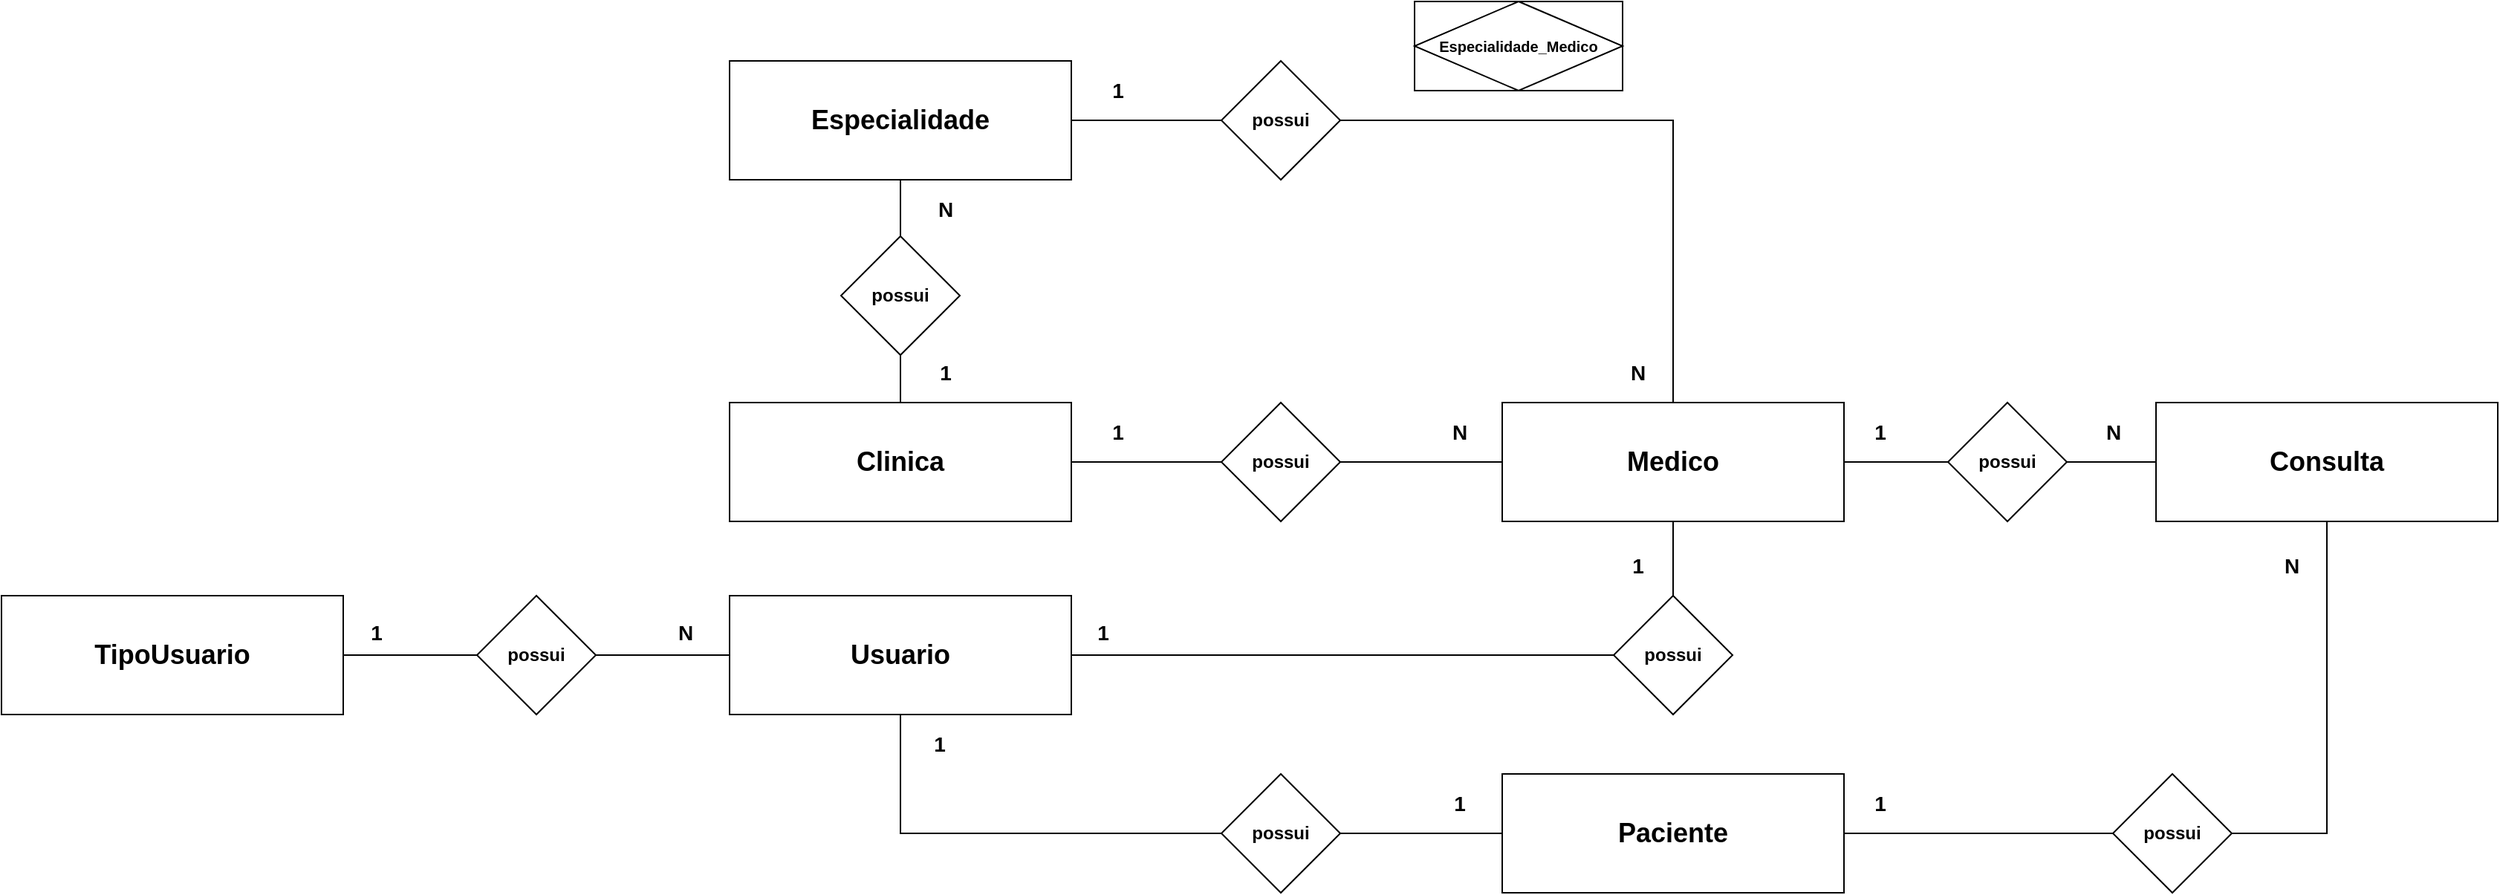 <mxfile version="15.4.3" type="device" pages="3"><diagram id="C5RBs43oDa-KdzZeNtuy" name="Modelo Conceitual"><mxGraphModel dx="3519" dy="547" grid="1" gridSize="10" guides="1" tooltips="1" connect="1" arrows="1" fold="1" page="1" pageScale="1" pageWidth="827" pageHeight="1169" math="0" shadow="0"><root><mxCell id="WIyWlLk6GJQsqaUBKTNV-0"/><mxCell id="WIyWlLk6GJQsqaUBKTNV-1" parent="WIyWlLk6GJQsqaUBKTNV-0"/><mxCell id="lggDv8srQa4iv9rYXp31-8" value="" style="edgeStyle=orthogonalEdgeStyle;rounded=0;orthogonalLoop=1;jettySize=auto;html=1;endArrow=none;endFill=0;" parent="WIyWlLk6GJQsqaUBKTNV-1" source="lggDv8srQa4iv9rYXp31-10" target="lggDv8srQa4iv9rYXp31-11" edge="1"><mxGeometry relative="1" as="geometry"/></mxCell><mxCell id="RQ_6_26NuFBmUAtsiVAt-1" value="" style="edgeStyle=orthogonalEdgeStyle;rounded=0;orthogonalLoop=1;jettySize=auto;html=1;endArrow=none;endFill=0;" parent="WIyWlLk6GJQsqaUBKTNV-1" source="lggDv8srQa4iv9rYXp31-10" target="RQ_6_26NuFBmUAtsiVAt-0" edge="1"><mxGeometry relative="1" as="geometry"/></mxCell><mxCell id="lggDv8srQa4iv9rYXp31-10" value="&lt;b&gt;possui&lt;/b&gt;" style="rhombus;whiteSpace=wrap;html=1;" parent="WIyWlLk6GJQsqaUBKTNV-1" vertex="1"><mxGeometry x="-996" y="570" width="80" height="80" as="geometry"/></mxCell><mxCell id="24LYxTsz_olO77IsTAaS-6" value="" style="edgeStyle=orthogonalEdgeStyle;rounded=0;orthogonalLoop=1;jettySize=auto;html=1;endArrow=none;endFill=0;" parent="WIyWlLk6GJQsqaUBKTNV-1" source="lggDv8srQa4iv9rYXp31-11" target="24LYxTsz_olO77IsTAaS-2" edge="1"><mxGeometry relative="1" as="geometry"/></mxCell><mxCell id="lggDv8srQa4iv9rYXp31-11" value="&lt;font style=&quot;font-size: 18px&quot;&gt;&lt;b&gt;Medico&lt;/b&gt;&lt;/font&gt;&lt;span style=&quot;color: rgba(0 , 0 , 0 , 0) ; font-family: monospace ; font-size: 0px&quot;&gt;%3CmxGraphModel%3E%3Croot%3E%3CmxCell%20id%3D%220%22%2F%3E%3CmxCell%20id%3D%221%22%20parent%3D%220%22%2F%3E%3CmxCell%20id%3D%222%22%20value%3D%22%26lt%3Bfont%20style%3D%26quot%3Bfont-size%3A%2018px%26quot%3B%26gt%3B%26lt%3Bb%26gt%3BCl%C3%ADnica%26lt%3B%2Fb%26gt%3B%26lt%3B%2Ffont%26gt%3B%22%20style%3D%22rounded%3D0%3BwhiteSpace%3Dwrap%3Bhtml%3D1%3B%22%20vertex%3D%221%22%20parent%3D%221%22%3E%3CmxGeometry%20x%3D%2240%22%20y%3D%2280%22%20width%3D%22230%22%20height%3D%2280%22%20as%3D%22geometry%22%2F%3E%3C%2FmxCell%3E%3CmxCell%20id%3D%223%22%20value%3D%22%22%20style%3D%22edgeStyle%3DorthogonalEdgeStyle%3Brounded%3D0%3BorthogonalLoop%3D1%3BjettySize%3Dauto%3Bhtml%3D1%3BendArrow%3Dnone%3BendFill%3D0%3B%22%20edge%3D%221%22%20source%3D%225%22%20target%3D%226%22%20parent%3D%221%22%3E%3CmxGeometry%20relative%3D%221%22%20as%3D%22geometry%22%2F%3E%3C%2FmxCell%3E%3CmxCell%20id%3D%224%22%20value%3D%22%22%20style%3D%22edgeStyle%3DorthogonalEdgeStyle%3Brounded%3D0%3BorthogonalLoop%3D1%3BjettySize%3Dauto%3Bhtml%3D1%3BendArrow%3Dnone%3BendFill%3D0%3B%22%20edge%3D%221%22%20source%3D%225%22%20target%3D%222%22%20parent%3D%221%22%3E%3CmxGeometry%20relative%3D%221%22%20as%3D%22geometry%22%2F%3E%3C%2FmxCell%3E%3CmxCell%20id%3D%225%22%20value%3D%22%26lt%3Bb%26gt%3Bpossui%26lt%3B%2Fb%26gt%3B%22%20style%3D%22rhombus%3BwhiteSpace%3Dwrap%3Bhtml%3D1%3B%22%20vertex%3D%221%22%20parent%3D%221%22%3E%3CmxGeometry%20x%3D%22360%22%20y%3D%2280%22%20width%3D%2280%22%20height%3D%2280%22%20as%3D%22geometry%22%2F%3E%3C%2FmxCell%3E%3CmxCell%20id%3D%226%22%20value%3D%22%26lt%3Bfont%20style%3D%26quot%3Bfont-size%3A%2018px%26quot%3B%26gt%3B%26lt%3Bb%26gt%3BEspecialidade%26lt%3B%2Fb%26gt%3B%26lt%3B%2Ffont%26gt%3B%22%20style%3D%22rounded%3D0%3BwhiteSpace%3Dwrap%3Bhtml%3D1%3B%22%20vertex%3D%221%22%20parent%3D%221%22%3E%3CmxGeometry%20x%3D%22530%22%20y%3D%2280%22%20width%3D%22230%22%20height%3D%2280%22%20as%3D%22geometry%22%2F%3E%3C%2FmxCell%3E%3CmxCell%20id%3D%227%22%20value%3D%22%26lt%3Bfont%20style%3D%26quot%3Bfont-size%3A%2014px%26quot%3B%26gt%3B%26lt%3Bb%26gt%3B1%26lt%3B%2Fb%26gt%3B%26lt%3B%2Ffont%26gt%3B%22%20style%3D%22text%3Bhtml%3D1%3Balign%3Dcenter%3BverticalAlign%3Dmiddle%3Bresizable%3D0%3Bpoints%3D%5B%5D%3Bautosize%3D1%3B%22%20vertex%3D%221%22%20parent%3D%221%22%3E%3CmxGeometry%20x%3D%22290%22%20y%3D%2290%22%20width%3D%2220%22%20height%3D%2220%22%20as%3D%22geometry%22%2F%3E%3C%2FmxCell%3E%3CmxCell%20id%3D%228%22%20value%3D%22%26lt%3Bfont%20style%3D%26quot%3Bfont-size%3A%2014px%26quot%3B%26gt%3B%26lt%3Bb%26gt%3BN%26lt%3B%2Fb%26gt%3B%26lt%3B%2Ffont%26gt%3B%22%20style%3D%22text%3Bhtml%3D1%3Balign%3Dcenter%3BverticalAlign%3Dmiddle%3Bresizable%3D0%3Bpoints%3D%5B%5D%3Bautosize%3D1%3B%22%20vertex%3D%221%22%20parent%3D%221%22%3E%3CmxGeometry%20x%3D%22485%22%20y%3D%2290%22%20width%3D%2230%22%20height%3D%2220%22%20as%3D%22geometry%22%2F%3E%3C%2FmxCell%3E%3C%2Froot%3E%3C%2FmxGraphModel%3&lt;/span&gt;" style="rounded=0;whiteSpace=wrap;html=1;" parent="WIyWlLk6GJQsqaUBKTNV-1" vertex="1"><mxGeometry x="-1071" y="440" width="230" height="80" as="geometry"/></mxCell><mxCell id="lggDv8srQa4iv9rYXp31-15" value="" style="edgeStyle=orthogonalEdgeStyle;rounded=0;orthogonalLoop=1;jettySize=auto;html=1;endArrow=none;endFill=0;" parent="WIyWlLk6GJQsqaUBKTNV-1" source="lggDv8srQa4iv9rYXp31-17" target="lggDv8srQa4iv9rYXp31-18" edge="1"><mxGeometry relative="1" as="geometry"/></mxCell><mxCell id="RQ_6_26NuFBmUAtsiVAt-9" value="" style="edgeStyle=orthogonalEdgeStyle;rounded=0;orthogonalLoop=1;jettySize=auto;html=1;endArrow=none;endFill=0;entryX=0.5;entryY=1;entryDx=0;entryDy=0;" parent="WIyWlLk6GJQsqaUBKTNV-1" source="lggDv8srQa4iv9rYXp31-17" target="RQ_6_26NuFBmUAtsiVAt-0" edge="1"><mxGeometry relative="1" as="geometry"><mxPoint x="-1331" y="825" as="targetPoint"/></mxGeometry></mxCell><mxCell id="lggDv8srQa4iv9rYXp31-17" value="&lt;b&gt;possui&lt;/b&gt;" style="rhombus;whiteSpace=wrap;html=1;" parent="WIyWlLk6GJQsqaUBKTNV-1" vertex="1"><mxGeometry x="-1260" y="690" width="80" height="80" as="geometry"/></mxCell><mxCell id="lggDv8srQa4iv9rYXp31-18" value="&lt;font style=&quot;font-size: 18px&quot;&gt;&lt;b&gt;Paciente&lt;/b&gt;&lt;/font&gt;" style="rounded=0;whiteSpace=wrap;html=1;" parent="WIyWlLk6GJQsqaUBKTNV-1" vertex="1"><mxGeometry x="-1071" y="690" width="230" height="80" as="geometry"/></mxCell><mxCell id="24LYxTsz_olO77IsTAaS-4" value="" style="edgeStyle=orthogonalEdgeStyle;rounded=0;orthogonalLoop=1;jettySize=auto;html=1;endArrow=none;endFill=0;" parent="WIyWlLk6GJQsqaUBKTNV-1" source="lggDv8srQa4iv9rYXp31-21" target="24LYxTsz_olO77IsTAaS-2" edge="1"><mxGeometry relative="1" as="geometry"/></mxCell><mxCell id="BEPGfB5UN5rjB34gQuPZ-3" value="" style="edgeStyle=orthogonalEdgeStyle;rounded=0;orthogonalLoop=1;jettySize=auto;html=1;endArrow=none;endFill=0;" edge="1" parent="WIyWlLk6GJQsqaUBKTNV-1" source="lggDv8srQa4iv9rYXp31-21" target="BEPGfB5UN5rjB34gQuPZ-2"><mxGeometry relative="1" as="geometry"/></mxCell><mxCell id="lggDv8srQa4iv9rYXp31-21" value="&lt;font style=&quot;font-size: 18px&quot;&gt;&lt;b&gt;Clinica&lt;/b&gt;&lt;/font&gt;" style="rounded=0;whiteSpace=wrap;html=1;" parent="WIyWlLk6GJQsqaUBKTNV-1" vertex="1"><mxGeometry x="-1591" y="440" width="230" height="80" as="geometry"/></mxCell><mxCell id="RQ_6_26NuFBmUAtsiVAt-6" value="" style="edgeStyle=orthogonalEdgeStyle;rounded=0;orthogonalLoop=1;jettySize=auto;html=1;endArrow=none;endFill=0;" parent="WIyWlLk6GJQsqaUBKTNV-1" source="lggDv8srQa4iv9rYXp31-25" target="RQ_6_26NuFBmUAtsiVAt-4" edge="1"><mxGeometry relative="1" as="geometry"/></mxCell><mxCell id="lggDv8srQa4iv9rYXp31-25" value="&lt;font style=&quot;font-size: 18px&quot;&gt;&lt;b&gt;TipoUsuario&lt;/b&gt;&lt;/font&gt;" style="rounded=0;whiteSpace=wrap;html=1;" parent="WIyWlLk6GJQsqaUBKTNV-1" vertex="1"><mxGeometry x="-2081" y="570" width="230" height="80" as="geometry"/></mxCell><mxCell id="lggDv8srQa4iv9rYXp31-36" value="" style="edgeStyle=orthogonalEdgeStyle;rounded=0;orthogonalLoop=1;jettySize=auto;html=1;endArrow=none;endFill=0;" parent="WIyWlLk6GJQsqaUBKTNV-1" source="lggDv8srQa4iv9rYXp31-35" target="lggDv8srQa4iv9rYXp31-11" edge="1"><mxGeometry relative="1" as="geometry"/></mxCell><mxCell id="lggDv8srQa4iv9rYXp31-35" value="&lt;b&gt;possui&lt;/b&gt;" style="rhombus;whiteSpace=wrap;html=1;" parent="WIyWlLk6GJQsqaUBKTNV-1" vertex="1"><mxGeometry x="-1260" y="210" width="80" height="80" as="geometry"/></mxCell><mxCell id="lggDv8srQa4iv9rYXp31-38" value="" style="edgeStyle=orthogonalEdgeStyle;rounded=0;orthogonalLoop=1;jettySize=auto;html=1;endArrow=none;endFill=0;" parent="WIyWlLk6GJQsqaUBKTNV-1" source="lggDv8srQa4iv9rYXp31-37" target="lggDv8srQa4iv9rYXp31-35" edge="1"><mxGeometry relative="1" as="geometry"/></mxCell><mxCell id="lggDv8srQa4iv9rYXp31-37" value="&lt;font style=&quot;font-size: 18px&quot;&gt;&lt;b&gt;Especialidade&lt;/b&gt;&lt;/font&gt;" style="rounded=0;whiteSpace=wrap;html=1;" parent="WIyWlLk6GJQsqaUBKTNV-1" vertex="1"><mxGeometry x="-1591" y="210" width="230" height="80" as="geometry"/></mxCell><mxCell id="lggDv8srQa4iv9rYXp31-41" value="" style="edgeStyle=orthogonalEdgeStyle;rounded=0;orthogonalLoop=1;jettySize=auto;html=1;endArrow=none;endFill=0;entryX=1;entryY=0.5;entryDx=0;entryDy=0;" parent="WIyWlLk6GJQsqaUBKTNV-1" source="lggDv8srQa4iv9rYXp31-39" target="lggDv8srQa4iv9rYXp31-11" edge="1"><mxGeometry relative="1" as="geometry"><mxPoint x="-741" y="680" as="targetPoint"/></mxGeometry></mxCell><mxCell id="lggDv8srQa4iv9rYXp31-39" value="&lt;b&gt;possui&lt;/b&gt;" style="rhombus;whiteSpace=wrap;html=1;" parent="WIyWlLk6GJQsqaUBKTNV-1" vertex="1"><mxGeometry x="-771" y="440" width="80" height="80" as="geometry"/></mxCell><mxCell id="lggDv8srQa4iv9rYXp31-45" value="" style="edgeStyle=orthogonalEdgeStyle;rounded=0;orthogonalLoop=1;jettySize=auto;html=1;endArrow=none;endFill=0;" parent="WIyWlLk6GJQsqaUBKTNV-1" source="lggDv8srQa4iv9rYXp31-44" target="lggDv8srQa4iv9rYXp31-39" edge="1"><mxGeometry relative="1" as="geometry"/></mxCell><mxCell id="RQ_6_26NuFBmUAtsiVAt-18" value="" style="edgeStyle=orthogonalEdgeStyle;rounded=0;orthogonalLoop=1;jettySize=auto;html=1;endArrow=none;endFill=0;entryX=1;entryY=0.5;entryDx=0;entryDy=0;" parent="WIyWlLk6GJQsqaUBKTNV-1" source="lggDv8srQa4iv9rYXp31-44" target="lggDv8srQa4iv9rYXp31-57" edge="1"><mxGeometry relative="1" as="geometry"><mxPoint x="-516" y="600" as="targetPoint"/><Array as="points"><mxPoint x="-516" y="730"/></Array></mxGeometry></mxCell><mxCell id="lggDv8srQa4iv9rYXp31-44" value="&lt;font style=&quot;font-size: 18px&quot;&gt;&lt;b&gt;Consulta&lt;/b&gt;&lt;/font&gt;" style="rounded=0;whiteSpace=wrap;html=1;" parent="WIyWlLk6GJQsqaUBKTNV-1" vertex="1"><mxGeometry x="-631" y="440" width="230" height="80" as="geometry"/></mxCell><mxCell id="lggDv8srQa4iv9rYXp31-59" value="" style="edgeStyle=orthogonalEdgeStyle;rounded=0;orthogonalLoop=1;jettySize=auto;html=1;endArrow=none;endFill=0;" parent="WIyWlLk6GJQsqaUBKTNV-1" source="lggDv8srQa4iv9rYXp31-57" target="lggDv8srQa4iv9rYXp31-18" edge="1"><mxGeometry relative="1" as="geometry"/></mxCell><mxCell id="lggDv8srQa4iv9rYXp31-57" value="&lt;b&gt;possui&lt;/b&gt;" style="rhombus;whiteSpace=wrap;html=1;" parent="WIyWlLk6GJQsqaUBKTNV-1" vertex="1"><mxGeometry x="-660" y="690" width="80" height="80" as="geometry"/></mxCell><mxCell id="lggDv8srQa4iv9rYXp31-66" value="&lt;font style=&quot;font-size: 14px&quot;&gt;&lt;b&gt;1&lt;/b&gt;&lt;/font&gt;" style="text;html=1;align=center;verticalAlign=middle;resizable=0;points=[];autosize=1;" parent="WIyWlLk6GJQsqaUBKTNV-1" vertex="1"><mxGeometry x="-1340" y="220" width="20" height="20" as="geometry"/></mxCell><mxCell id="lggDv8srQa4iv9rYXp31-69" value="&lt;font style=&quot;font-size: 14px&quot;&gt;&lt;b&gt;1&lt;/b&gt;&lt;/font&gt;" style="text;html=1;align=center;verticalAlign=middle;resizable=0;points=[];autosize=1;" parent="WIyWlLk6GJQsqaUBKTNV-1" vertex="1"><mxGeometry x="-827" y="450" width="20" height="20" as="geometry"/></mxCell><mxCell id="lggDv8srQa4iv9rYXp31-71" value="&lt;font style=&quot;font-size: 14px&quot;&gt;&lt;b&gt;N&lt;/b&gt;&lt;/font&gt;" style="text;html=1;align=center;verticalAlign=middle;resizable=0;points=[];autosize=1;" parent="WIyWlLk6GJQsqaUBKTNV-1" vertex="1"><mxGeometry x="-675" y="450" width="30" height="20" as="geometry"/></mxCell><mxCell id="lggDv8srQa4iv9rYXp31-73" value="&lt;font style=&quot;font-size: 14px&quot;&gt;&lt;b&gt;N&lt;/b&gt;&lt;/font&gt;" style="text;html=1;align=center;verticalAlign=middle;resizable=0;points=[];autosize=1;" parent="WIyWlLk6GJQsqaUBKTNV-1" vertex="1"><mxGeometry x="-555" y="540" width="30" height="20" as="geometry"/></mxCell><mxCell id="lggDv8srQa4iv9rYXp31-74" value="&lt;font style=&quot;font-size: 14px&quot;&gt;&lt;b&gt;1&lt;/b&gt;&lt;/font&gt;" style="text;html=1;align=center;verticalAlign=middle;resizable=0;points=[];autosize=1;" parent="WIyWlLk6GJQsqaUBKTNV-1" vertex="1"><mxGeometry x="-827" y="700" width="20" height="20" as="geometry"/></mxCell><mxCell id="RQ_6_26NuFBmUAtsiVAt-0" value="&lt;font style=&quot;font-size: 18px&quot;&gt;&lt;b&gt;Usuario&lt;/b&gt;&lt;/font&gt;" style="rounded=0;whiteSpace=wrap;html=1;" parent="WIyWlLk6GJQsqaUBKTNV-1" vertex="1"><mxGeometry x="-1591" y="570" width="230" height="80" as="geometry"/></mxCell><mxCell id="RQ_6_26NuFBmUAtsiVAt-5" value="" style="edgeStyle=orthogonalEdgeStyle;rounded=0;orthogonalLoop=1;jettySize=auto;html=1;endArrow=none;endFill=0;" parent="WIyWlLk6GJQsqaUBKTNV-1" source="RQ_6_26NuFBmUAtsiVAt-4" target="RQ_6_26NuFBmUAtsiVAt-0" edge="1"><mxGeometry relative="1" as="geometry"/></mxCell><mxCell id="RQ_6_26NuFBmUAtsiVAt-4" value="&lt;b&gt;possui&lt;/b&gt;" style="rhombus;whiteSpace=wrap;html=1;" parent="WIyWlLk6GJQsqaUBKTNV-1" vertex="1"><mxGeometry x="-1761" y="570" width="80" height="80" as="geometry"/></mxCell><mxCell id="RQ_6_26NuFBmUAtsiVAt-11" value="&lt;font style=&quot;font-size: 14px&quot;&gt;&lt;b&gt;N&lt;/b&gt;&lt;/font&gt;" style="text;html=1;align=center;verticalAlign=middle;resizable=0;points=[];autosize=1;" parent="WIyWlLk6GJQsqaUBKTNV-1" vertex="1"><mxGeometry x="-995" y="410" width="30" height="20" as="geometry"/></mxCell><mxCell id="RQ_6_26NuFBmUAtsiVAt-14" value="&lt;font style=&quot;font-size: 14px&quot;&gt;&lt;span&gt;1&lt;/span&gt;&lt;/font&gt;" style="text;html=1;align=center;verticalAlign=middle;resizable=0;points=[];autosize=1;fontStyle=1" parent="WIyWlLk6GJQsqaUBKTNV-1" vertex="1"><mxGeometry x="-1839" y="585" width="20" height="20" as="geometry"/></mxCell><mxCell id="RQ_6_26NuFBmUAtsiVAt-16" value="&lt;font style=&quot;font-size: 14px&quot;&gt;&lt;span&gt;N&lt;/span&gt;&lt;/font&gt;" style="text;html=1;align=center;verticalAlign=middle;resizable=0;points=[];autosize=1;fontStyle=1" parent="WIyWlLk6GJQsqaUBKTNV-1" vertex="1"><mxGeometry x="-1636" y="585" width="30" height="20" as="geometry"/></mxCell><mxCell id="RQ_6_26NuFBmUAtsiVAt-21" value="&lt;font style=&quot;font-size: 14px&quot;&gt;&lt;b&gt;1&lt;/b&gt;&lt;/font&gt;" style="text;html=1;align=center;verticalAlign=middle;resizable=0;points=[];autosize=1;" parent="WIyWlLk6GJQsqaUBKTNV-1" vertex="1"><mxGeometry x="-1460" y="660" width="20" height="20" as="geometry"/></mxCell><mxCell id="RQ_6_26NuFBmUAtsiVAt-22" value="&lt;font style=&quot;font-size: 14px&quot;&gt;&lt;b&gt;1&lt;/b&gt;&lt;/font&gt;" style="text;html=1;align=center;verticalAlign=middle;resizable=0;points=[];autosize=1;" parent="WIyWlLk6GJQsqaUBKTNV-1" vertex="1"><mxGeometry x="-1110" y="700" width="20" height="20" as="geometry"/></mxCell><mxCell id="RQ_6_26NuFBmUAtsiVAt-24" value="&lt;font style=&quot;font-size: 14px&quot;&gt;&lt;b&gt;1&lt;/b&gt;&lt;/font&gt;" style="text;html=1;align=center;verticalAlign=middle;resizable=0;points=[];autosize=1;" parent="WIyWlLk6GJQsqaUBKTNV-1" vertex="1"><mxGeometry x="-1350" y="585" width="20" height="20" as="geometry"/></mxCell><mxCell id="RQ_6_26NuFBmUAtsiVAt-25" value="&lt;font style=&quot;font-size: 14px&quot;&gt;&lt;b&gt;1&lt;/b&gt;&lt;/font&gt;" style="text;html=1;align=center;verticalAlign=middle;resizable=0;points=[];autosize=1;" parent="WIyWlLk6GJQsqaUBKTNV-1" vertex="1"><mxGeometry x="-1340" y="450" width="20" height="20" as="geometry"/></mxCell><mxCell id="24LYxTsz_olO77IsTAaS-2" value="&lt;b&gt;possui&lt;/b&gt;" style="rhombus;whiteSpace=wrap;html=1;" parent="WIyWlLk6GJQsqaUBKTNV-1" vertex="1"><mxGeometry x="-1260" y="440" width="80" height="80" as="geometry"/></mxCell><mxCell id="24LYxTsz_olO77IsTAaS-7" value="&lt;font style=&quot;font-size: 14px&quot;&gt;&lt;b&gt;N&lt;/b&gt;&lt;/font&gt;" style="text;html=1;align=center;verticalAlign=middle;resizable=0;points=[];autosize=1;" parent="WIyWlLk6GJQsqaUBKTNV-1" vertex="1"><mxGeometry x="-1115" y="450" width="30" height="20" as="geometry"/></mxCell><mxCell id="24LYxTsz_olO77IsTAaS-8" value="&lt;font style=&quot;font-size: 14px&quot;&gt;&lt;b&gt;1&lt;/b&gt;&lt;/font&gt;" style="text;html=1;align=center;verticalAlign=middle;resizable=0;points=[];autosize=1;" parent="WIyWlLk6GJQsqaUBKTNV-1" vertex="1"><mxGeometry x="-990" y="540" width="20" height="20" as="geometry"/></mxCell><mxCell id="BEPGfB5UN5rjB34gQuPZ-4" value="" style="edgeStyle=orthogonalEdgeStyle;rounded=0;orthogonalLoop=1;jettySize=auto;html=1;endArrow=none;endFill=0;" edge="1" parent="WIyWlLk6GJQsqaUBKTNV-1" source="BEPGfB5UN5rjB34gQuPZ-2" target="lggDv8srQa4iv9rYXp31-37"><mxGeometry relative="1" as="geometry"/></mxCell><mxCell id="BEPGfB5UN5rjB34gQuPZ-2" value="&lt;b&gt;possui&lt;/b&gt;" style="rhombus;whiteSpace=wrap;html=1;rounded=0;" vertex="1" parent="WIyWlLk6GJQsqaUBKTNV-1"><mxGeometry x="-1516" y="328" width="80" height="80" as="geometry"/></mxCell><mxCell id="BEPGfB5UN5rjB34gQuPZ-5" value="&lt;font style=&quot;font-size: 14px&quot;&gt;&lt;b&gt;1&lt;/b&gt;&lt;/font&gt;" style="text;html=1;align=center;verticalAlign=middle;resizable=0;points=[];autosize=1;" vertex="1" parent="WIyWlLk6GJQsqaUBKTNV-1"><mxGeometry x="-1456" y="410" width="20" height="20" as="geometry"/></mxCell><mxCell id="BEPGfB5UN5rjB34gQuPZ-6" value="&lt;font style=&quot;font-size: 14px&quot;&gt;&lt;b&gt;N&lt;/b&gt;&lt;/font&gt;" style="text;html=1;align=center;verticalAlign=middle;resizable=0;points=[];autosize=1;" vertex="1" parent="WIyWlLk6GJQsqaUBKTNV-1"><mxGeometry x="-1461" y="300" width="30" height="20" as="geometry"/></mxCell><mxCell id="lAxZVBfahj-dHBTtCZuf-0" value="&lt;b&gt;&lt;font style=&quot;font-size: 10px&quot;&gt;Especialidade_Medico&lt;/font&gt;&lt;/b&gt;" style="shape=associativeEntity;whiteSpace=wrap;html=1;align=center;" vertex="1" parent="WIyWlLk6GJQsqaUBKTNV-1"><mxGeometry x="-1130" y="170" width="140" height="60" as="geometry"/></mxCell></root></mxGraphModel></diagram><diagram id="bWh9SB2Nxjww1eijrzO_" name="Modelo Lógico"><mxGraphModel dx="1038" dy="547" grid="1" gridSize="10" guides="1" tooltips="1" connect="1" arrows="1" fold="1" page="1" pageScale="1" pageWidth="827" pageHeight="1169" math="0" shadow="0"><root><mxCell id="gnuhsRnqM4n5ogr_BKZh-0"/><mxCell id="gnuhsRnqM4n5ogr_BKZh-1" parent="gnuhsRnqM4n5ogr_BKZh-0"/><mxCell id="iFmTRGkJS8ioFfW7x4CC-19" value="" style="edgeStyle=entityRelationEdgeStyle;fontSize=12;html=1;endArrow=ERmandOne;startArrow=ERmandOne;exitX=0;exitY=0.5;exitDx=0;exitDy=0;" parent="gnuhsRnqM4n5ogr_BKZh-1" source="UgtvVwP331Q0e7_-PILz-14" target="UgtvVwP331Q0e7_-PILz-56" edge="1"><mxGeometry width="100" height="100" relative="1" as="geometry"><mxPoint x="1140" y="580" as="sourcePoint"/><mxPoint x="880" y="410" as="targetPoint"/></mxGeometry></mxCell><mxCell id="iFmTRGkJS8ioFfW7x4CC-22" value="" style="edgeStyle=entityRelationEdgeStyle;fontSize=12;html=1;endArrow=ERoneToMany;" parent="gnuhsRnqM4n5ogr_BKZh-1" source="UgtvVwP331Q0e7_-PILz-53" target="UgtvVwP331Q0e7_-PILz-117" edge="1"><mxGeometry width="100" height="100" relative="1" as="geometry"><mxPoint x="1060" y="360" as="sourcePoint"/><mxPoint x="1120" y="340" as="targetPoint"/></mxGeometry></mxCell><mxCell id="iFmTRGkJS8ioFfW7x4CC-28" value="" style="edgeStyle=entityRelationEdgeStyle;fontSize=12;html=1;endArrow=ERmandOne;startArrow=ERmandOne;exitX=0;exitY=0.5;exitDx=0;exitDy=0;" parent="gnuhsRnqM4n5ogr_BKZh-1" source="UgtvVwP331Q0e7_-PILz-14" target="PwoIw2aKgzDaefgSZN_X-32" edge="1"><mxGeometry width="100" height="100" relative="1" as="geometry"><mxPoint x="1120" y="630" as="sourcePoint"/><mxPoint x="880" y="560" as="targetPoint"/></mxGeometry></mxCell><mxCell id="UgtvVwP331Q0e7_-PILz-13" value="Usuario" style="shape=table;startSize=30;container=1;collapsible=1;childLayout=tableLayout;fixedRows=1;rowLines=0;fontStyle=1;align=center;resizeLast=1;" parent="gnuhsRnqM4n5ogr_BKZh-1" vertex="1"><mxGeometry x="1180" y="550" width="180" height="173.3" as="geometry"/></mxCell><mxCell id="UgtvVwP331Q0e7_-PILz-14" value="" style="shape=partialRectangle;collapsible=0;dropTarget=0;pointerEvents=0;fillColor=none;top=0;left=0;bottom=0;right=0;points=[[0,0.5],[1,0.5]];portConstraint=eastwest;" parent="UgtvVwP331Q0e7_-PILz-13" vertex="1"><mxGeometry y="30" width="180" height="30" as="geometry"/></mxCell><mxCell id="UgtvVwP331Q0e7_-PILz-15" value="PK" style="shape=partialRectangle;connectable=0;fillColor=none;top=0;left=0;bottom=0;right=0;fontStyle=1;overflow=hidden;" parent="UgtvVwP331Q0e7_-PILz-14" vertex="1"><mxGeometry width="60" height="30" as="geometry"/></mxCell><mxCell id="UgtvVwP331Q0e7_-PILz-16" value="idUsuario" style="shape=partialRectangle;connectable=0;fillColor=none;top=0;left=0;bottom=0;right=0;align=left;spacingLeft=6;fontStyle=5;overflow=hidden;" parent="UgtvVwP331Q0e7_-PILz-14" vertex="1"><mxGeometry x="60" width="120" height="30" as="geometry"/></mxCell><mxCell id="UgtvVwP331Q0e7_-PILz-17" value="" style="shape=partialRectangle;collapsible=0;dropTarget=0;pointerEvents=0;fillColor=none;top=0;left=0;bottom=1;right=0;points=[[0,0.5],[1,0.5]];portConstraint=eastwest;" parent="UgtvVwP331Q0e7_-PILz-13" vertex="1"><mxGeometry y="60" width="180" height="20" as="geometry"/></mxCell><mxCell id="UgtvVwP331Q0e7_-PILz-18" value="FK" style="shape=partialRectangle;connectable=0;fillColor=none;top=0;left=0;bottom=0;right=0;fontStyle=1;overflow=hidden;" parent="UgtvVwP331Q0e7_-PILz-17" vertex="1"><mxGeometry width="60" height="20" as="geometry"/></mxCell><mxCell id="UgtvVwP331Q0e7_-PILz-19" value="idTipoUsuario" style="shape=partialRectangle;connectable=0;fillColor=none;top=0;left=0;bottom=0;right=0;align=left;spacingLeft=6;fontStyle=1;overflow=hidden;" parent="UgtvVwP331Q0e7_-PILz-17" vertex="1"><mxGeometry x="60" width="120" height="20" as="geometry"/></mxCell><mxCell id="UgtvVwP331Q0e7_-PILz-20" value="" style="shape=partialRectangle;collapsible=0;dropTarget=0;pointerEvents=0;fillColor=none;top=0;left=0;bottom=0;right=0;points=[[0,0.5],[1,0.5]];portConstraint=eastwest;" parent="UgtvVwP331Q0e7_-PILz-13" vertex="1"><mxGeometry y="80" width="180" height="30" as="geometry"/></mxCell><mxCell id="UgtvVwP331Q0e7_-PILz-21" value="" style="shape=partialRectangle;connectable=0;fillColor=none;top=0;left=0;bottom=0;right=0;editable=1;overflow=hidden;" parent="UgtvVwP331Q0e7_-PILz-20" vertex="1"><mxGeometry width="60" height="30" as="geometry"/></mxCell><mxCell id="UgtvVwP331Q0e7_-PILz-22" value="nome" style="shape=partialRectangle;connectable=0;fillColor=none;top=0;left=0;bottom=0;right=0;align=left;spacingLeft=6;overflow=hidden;" parent="UgtvVwP331Q0e7_-PILz-20" vertex="1"><mxGeometry x="60" width="120" height="30" as="geometry"/></mxCell><mxCell id="UgtvVwP331Q0e7_-PILz-23" value="" style="shape=partialRectangle;collapsible=0;dropTarget=0;pointerEvents=0;fillColor=none;top=0;left=0;bottom=0;right=0;points=[[0,0.5],[1,0.5]];portConstraint=eastwest;" parent="UgtvVwP331Q0e7_-PILz-13" vertex="1"><mxGeometry y="110" width="180" height="30" as="geometry"/></mxCell><mxCell id="UgtvVwP331Q0e7_-PILz-24" value="" style="shape=partialRectangle;connectable=0;fillColor=none;top=0;left=0;bottom=0;right=0;editable=1;overflow=hidden;" parent="UgtvVwP331Q0e7_-PILz-23" vertex="1"><mxGeometry width="60" height="30" as="geometry"/></mxCell><mxCell id="UgtvVwP331Q0e7_-PILz-25" value="email" style="shape=partialRectangle;connectable=0;fillColor=none;top=0;left=0;bottom=0;right=0;align=left;spacingLeft=6;overflow=hidden;" parent="UgtvVwP331Q0e7_-PILz-23" vertex="1"><mxGeometry x="60" width="120" height="30" as="geometry"/></mxCell><mxCell id="UgtvVwP331Q0e7_-PILz-82" value="" style="shape=partialRectangle;collapsible=0;dropTarget=0;pointerEvents=0;fillColor=none;top=0;left=0;bottom=0;right=0;points=[[0,0.5],[1,0.5]];portConstraint=eastwest;" parent="UgtvVwP331Q0e7_-PILz-13" vertex="1"><mxGeometry y="140" width="180" height="30" as="geometry"/></mxCell><mxCell id="UgtvVwP331Q0e7_-PILz-83" value="" style="shape=partialRectangle;connectable=0;fillColor=none;top=0;left=0;bottom=0;right=0;editable=1;overflow=hidden;" parent="UgtvVwP331Q0e7_-PILz-82" vertex="1"><mxGeometry width="60" height="30" as="geometry"/></mxCell><mxCell id="UgtvVwP331Q0e7_-PILz-84" value="senha" style="shape=partialRectangle;connectable=0;fillColor=none;top=0;left=0;bottom=0;right=0;align=left;spacingLeft=6;overflow=hidden;" parent="UgtvVwP331Q0e7_-PILz-82" vertex="1"><mxGeometry x="60" width="120" height="30" as="geometry"/></mxCell><mxCell id="UgtvVwP331Q0e7_-PILz-39" value="Tipo_Usuario" style="shape=table;startSize=30;container=1;collapsible=1;childLayout=tableLayout;fixedRows=1;rowLines=0;fontStyle=1;align=center;resizeLast=1;" parent="gnuhsRnqM4n5ogr_BKZh-1" vertex="1"><mxGeometry x="1080" y="750" width="180" height="90" as="geometry"/></mxCell><mxCell id="UgtvVwP331Q0e7_-PILz-40" value="" style="shape=partialRectangle;collapsible=0;dropTarget=0;pointerEvents=0;fillColor=none;top=0;left=0;bottom=1;right=0;points=[[0,0.5],[1,0.5]];portConstraint=eastwest;" parent="UgtvVwP331Q0e7_-PILz-39" vertex="1"><mxGeometry y="30" width="180" height="30" as="geometry"/></mxCell><mxCell id="UgtvVwP331Q0e7_-PILz-41" value="PK" style="shape=partialRectangle;connectable=0;fillColor=none;top=0;left=0;bottom=0;right=0;fontStyle=1;overflow=hidden;" parent="UgtvVwP331Q0e7_-PILz-40" vertex="1"><mxGeometry width="30" height="30" as="geometry"/></mxCell><mxCell id="UgtvVwP331Q0e7_-PILz-42" value="idTipoUsuario" style="shape=partialRectangle;connectable=0;fillColor=none;top=0;left=0;bottom=0;right=0;align=left;spacingLeft=6;fontStyle=5;overflow=hidden;" parent="UgtvVwP331Q0e7_-PILz-40" vertex="1"><mxGeometry x="30" width="150" height="30" as="geometry"/></mxCell><mxCell id="UgtvVwP331Q0e7_-PILz-43" value="" style="shape=partialRectangle;collapsible=0;dropTarget=0;pointerEvents=0;fillColor=none;top=0;left=0;bottom=0;right=0;points=[[0,0.5],[1,0.5]];portConstraint=eastwest;" parent="UgtvVwP331Q0e7_-PILz-39" vertex="1"><mxGeometry y="60" width="180" height="30" as="geometry"/></mxCell><mxCell id="UgtvVwP331Q0e7_-PILz-44" value="" style="shape=partialRectangle;connectable=0;fillColor=none;top=0;left=0;bottom=0;right=0;editable=1;overflow=hidden;" parent="UgtvVwP331Q0e7_-PILz-43" vertex="1"><mxGeometry width="30" height="30" as="geometry"/></mxCell><mxCell id="UgtvVwP331Q0e7_-PILz-45" value="nomeTipoUsuario" style="shape=partialRectangle;connectable=0;fillColor=none;top=0;left=0;bottom=0;right=0;align=left;spacingLeft=6;overflow=hidden;" parent="UgtvVwP331Q0e7_-PILz-43" vertex="1"><mxGeometry x="30" width="150" height="30" as="geometry"/></mxCell><mxCell id="UgtvVwP331Q0e7_-PILz-52" value="Medico" style="shape=table;startSize=30;container=1;collapsible=1;childLayout=tableLayout;fixedRows=1;rowLines=0;fontStyle=1;align=center;resizeLast=1;" parent="gnuhsRnqM4n5ogr_BKZh-1" vertex="1"><mxGeometry x="880" y="280" width="180" height="160" as="geometry"/></mxCell><mxCell id="UgtvVwP331Q0e7_-PILz-53" value="" style="shape=partialRectangle;collapsible=0;dropTarget=0;pointerEvents=0;fillColor=none;top=0;left=0;bottom=0;right=0;points=[[0,0.5],[1,0.5]];portConstraint=eastwest;" parent="UgtvVwP331Q0e7_-PILz-52" vertex="1"><mxGeometry y="30" width="180" height="30" as="geometry"/></mxCell><mxCell id="UgtvVwP331Q0e7_-PILz-54" value="PK" style="shape=partialRectangle;connectable=0;fillColor=none;top=0;left=0;bottom=0;right=0;fontStyle=1;overflow=hidden;" parent="UgtvVwP331Q0e7_-PILz-53" vertex="1"><mxGeometry width="60" height="30" as="geometry"><mxRectangle width="60" height="30" as="alternateBounds"/></mxGeometry></mxCell><mxCell id="UgtvVwP331Q0e7_-PILz-55" value="idMedico" style="shape=partialRectangle;connectable=0;fillColor=none;top=0;left=0;bottom=0;right=0;align=left;spacingLeft=6;fontStyle=5;overflow=hidden;" parent="UgtvVwP331Q0e7_-PILz-53" vertex="1"><mxGeometry x="60" width="120" height="30" as="geometry"><mxRectangle width="120" height="30" as="alternateBounds"/></mxGeometry></mxCell><mxCell id="UgtvVwP331Q0e7_-PILz-78" value="" style="shape=partialRectangle;collapsible=0;dropTarget=0;pointerEvents=0;fillColor=none;top=0;left=0;bottom=0;right=0;points=[[0,0.5],[1,0.5]];portConstraint=eastwest;" parent="UgtvVwP331Q0e7_-PILz-52" vertex="1"><mxGeometry y="60" width="180" height="30" as="geometry"/></mxCell><mxCell id="UgtvVwP331Q0e7_-PILz-79" value="FK" style="shape=partialRectangle;connectable=0;fillColor=none;top=0;left=0;bottom=0;right=0;fontStyle=1;overflow=hidden;" parent="UgtvVwP331Q0e7_-PILz-78" vertex="1"><mxGeometry width="60" height="30" as="geometry"><mxRectangle width="60" height="30" as="alternateBounds"/></mxGeometry></mxCell><mxCell id="UgtvVwP331Q0e7_-PILz-80" value="idClinica" style="shape=partialRectangle;connectable=0;fillColor=none;top=0;left=0;bottom=0;right=0;align=left;spacingLeft=6;fontStyle=1;overflow=hidden;" parent="UgtvVwP331Q0e7_-PILz-78" vertex="1"><mxGeometry x="60" width="120" height="30" as="geometry"><mxRectangle width="120" height="30" as="alternateBounds"/></mxGeometry></mxCell><mxCell id="UgtvVwP331Q0e7_-PILz-56" value="" style="shape=partialRectangle;collapsible=0;dropTarget=0;pointerEvents=0;fillColor=none;top=0;left=0;bottom=1;right=0;points=[[0,0.5],[1,0.5]];portConstraint=eastwest;" parent="UgtvVwP331Q0e7_-PILz-52" vertex="1"><mxGeometry y="90" width="180" height="30" as="geometry"/></mxCell><mxCell id="UgtvVwP331Q0e7_-PILz-57" value="FK" style="shape=partialRectangle;connectable=0;fillColor=none;top=0;left=0;bottom=0;right=0;fontStyle=1;overflow=hidden;" parent="UgtvVwP331Q0e7_-PILz-56" vertex="1"><mxGeometry width="60" height="30" as="geometry"><mxRectangle width="60" height="30" as="alternateBounds"/></mxGeometry></mxCell><mxCell id="UgtvVwP331Q0e7_-PILz-58" value="idUsuario" style="shape=partialRectangle;connectable=0;fillColor=none;top=0;left=0;bottom=0;right=0;align=left;spacingLeft=6;fontStyle=1;overflow=hidden;" parent="UgtvVwP331Q0e7_-PILz-56" vertex="1"><mxGeometry x="60" width="120" height="30" as="geometry"><mxRectangle width="120" height="30" as="alternateBounds"/></mxGeometry></mxCell><mxCell id="UgtvVwP331Q0e7_-PILz-59" value="" style="shape=partialRectangle;collapsible=0;dropTarget=0;pointerEvents=0;fillColor=none;top=0;left=0;bottom=0;right=0;points=[[0,0.5],[1,0.5]];portConstraint=eastwest;" parent="UgtvVwP331Q0e7_-PILz-52" vertex="1"><mxGeometry y="120" width="180" height="30" as="geometry"/></mxCell><mxCell id="UgtvVwP331Q0e7_-PILz-60" value="" style="shape=partialRectangle;connectable=0;fillColor=none;top=0;left=0;bottom=0;right=0;editable=1;overflow=hidden;" parent="UgtvVwP331Q0e7_-PILz-59" vertex="1"><mxGeometry width="60" height="30" as="geometry"><mxRectangle width="60" height="30" as="alternateBounds"/></mxGeometry></mxCell><mxCell id="UgtvVwP331Q0e7_-PILz-61" value="CRM" style="shape=partialRectangle;connectable=0;fillColor=none;top=0;left=0;bottom=0;right=0;align=left;spacingLeft=6;overflow=hidden;" parent="UgtvVwP331Q0e7_-PILz-59" vertex="1"><mxGeometry x="60" width="120" height="30" as="geometry"><mxRectangle width="120" height="30" as="alternateBounds"/></mxGeometry></mxCell><mxCell id="UgtvVwP331Q0e7_-PILz-85" value="" style="edgeStyle=entityRelationEdgeStyle;fontSize=12;html=1;endArrow=ERoneToMany;entryX=0;entryY=0.5;entryDx=0;entryDy=0;exitX=1;exitY=0.5;exitDx=0;exitDy=0;" parent="gnuhsRnqM4n5ogr_BKZh-1" source="PwoIw2aKgzDaefgSZN_X-62" target="UgtvVwP331Q0e7_-PILz-78" edge="1"><mxGeometry width="100" height="100" relative="1" as="geometry"><mxPoint x="750" y="260" as="sourcePoint"/><mxPoint x="850" y="340" as="targetPoint"/></mxGeometry></mxCell><mxCell id="UgtvVwP331Q0e7_-PILz-87" value="" style="edgeStyle=entityRelationEdgeStyle;fontSize=12;html=1;endArrow=ERoneToMany;" parent="gnuhsRnqM4n5ogr_BKZh-1" source="UgtvVwP331Q0e7_-PILz-40" target="UgtvVwP331Q0e7_-PILz-17" edge="1"><mxGeometry width="100" height="100" relative="1" as="geometry"><mxPoint x="510" y="730" as="sourcePoint"/><mxPoint x="530" y="710" as="targetPoint"/></mxGeometry></mxCell><mxCell id="UgtvVwP331Q0e7_-PILz-88" value="" style="edgeStyle=entityRelationEdgeStyle;fontSize=12;html=1;endArrow=ERoneToMany;" parent="gnuhsRnqM4n5ogr_BKZh-1" target="UgtvVwP331Q0e7_-PILz-107" edge="1"><mxGeometry width="100" height="100" relative="1" as="geometry"><mxPoint x="1060" y="530" as="sourcePoint"/><mxPoint x="1121" y="360" as="targetPoint"/></mxGeometry></mxCell><mxCell id="UgtvVwP331Q0e7_-PILz-90" value="Especialidade" style="shape=table;startSize=30;container=1;collapsible=1;childLayout=tableLayout;fixedRows=1;rowLines=0;fontStyle=1;align=center;resizeLast=1;" parent="gnuhsRnqM4n5ogr_BKZh-1" vertex="1"><mxGeometry x="880" y="100" width="180" height="160" as="geometry"/></mxCell><mxCell id="eIsiWVcKA1IFZnzsDfX7-9" value="" style="shape=partialRectangle;collapsible=0;dropTarget=0;pointerEvents=0;fillColor=none;top=0;left=0;bottom=0;right=0;points=[[0,0.5],[1,0.5]];portConstraint=eastwest;" vertex="1" parent="UgtvVwP331Q0e7_-PILz-90"><mxGeometry y="30" width="180" height="30" as="geometry"/></mxCell><mxCell id="eIsiWVcKA1IFZnzsDfX7-10" value="PK" style="shape=partialRectangle;connectable=0;fillColor=none;top=0;left=0;bottom=0;right=0;fontStyle=1;overflow=hidden;" vertex="1" parent="eIsiWVcKA1IFZnzsDfX7-9"><mxGeometry width="30" height="30" as="geometry"><mxRectangle width="30" height="30" as="alternateBounds"/></mxGeometry></mxCell><mxCell id="eIsiWVcKA1IFZnzsDfX7-11" value="idEspecialidade" style="shape=partialRectangle;connectable=0;fillColor=none;top=0;left=0;bottom=0;right=0;align=left;spacingLeft=6;fontStyle=1;overflow=hidden;" vertex="1" parent="eIsiWVcKA1IFZnzsDfX7-9"><mxGeometry x="30" width="150" height="30" as="geometry"><mxRectangle width="150" height="30" as="alternateBounds"/></mxGeometry></mxCell><mxCell id="eIsiWVcKA1IFZnzsDfX7-13" value="" style="shape=partialRectangle;collapsible=0;dropTarget=0;pointerEvents=0;fillColor=none;top=0;left=0;bottom=0;right=0;points=[[0,0.5],[1,0.5]];portConstraint=eastwest;" vertex="1" parent="UgtvVwP331Q0e7_-PILz-90"><mxGeometry y="60" width="180" height="30" as="geometry"/></mxCell><mxCell id="eIsiWVcKA1IFZnzsDfX7-14" value="FK" style="shape=partialRectangle;connectable=0;fillColor=none;top=0;left=0;bottom=0;right=0;fontStyle=1;overflow=hidden;" vertex="1" parent="eIsiWVcKA1IFZnzsDfX7-13"><mxGeometry width="30" height="30" as="geometry"><mxRectangle width="30" height="30" as="alternateBounds"/></mxGeometry></mxCell><mxCell id="eIsiWVcKA1IFZnzsDfX7-15" value="idClinica" style="shape=partialRectangle;connectable=0;fillColor=none;top=0;left=0;bottom=0;right=0;align=left;spacingLeft=6;fontStyle=1;overflow=hidden;" vertex="1" parent="eIsiWVcKA1IFZnzsDfX7-13"><mxGeometry x="30" width="150" height="30" as="geometry"><mxRectangle width="150" height="30" as="alternateBounds"/></mxGeometry></mxCell><mxCell id="UgtvVwP331Q0e7_-PILz-91" value="" style="shape=partialRectangle;collapsible=0;dropTarget=0;pointerEvents=0;fillColor=none;top=0;left=0;bottom=1;right=0;points=[[0,0.5],[1,0.5]];portConstraint=eastwest;" parent="UgtvVwP331Q0e7_-PILz-90" vertex="1"><mxGeometry y="90" width="180" height="30" as="geometry"/></mxCell><mxCell id="UgtvVwP331Q0e7_-PILz-92" value="FK" style="shape=partialRectangle;connectable=0;fillColor=none;top=0;left=0;bottom=0;right=0;fontStyle=1;overflow=hidden;" parent="UgtvVwP331Q0e7_-PILz-91" vertex="1"><mxGeometry width="30" height="30" as="geometry"><mxRectangle width="30" height="30" as="alternateBounds"/></mxGeometry></mxCell><mxCell id="UgtvVwP331Q0e7_-PILz-93" value="idMedico" style="shape=partialRectangle;connectable=0;fillColor=none;top=0;left=0;bottom=0;right=0;align=left;spacingLeft=6;fontStyle=1;overflow=hidden;" parent="UgtvVwP331Q0e7_-PILz-91" vertex="1"><mxGeometry x="30" width="150" height="30" as="geometry"><mxRectangle width="150" height="30" as="alternateBounds"/></mxGeometry></mxCell><mxCell id="UgtvVwP331Q0e7_-PILz-94" value="" style="shape=partialRectangle;collapsible=0;dropTarget=0;pointerEvents=0;fillColor=none;top=0;left=0;bottom=0;right=0;points=[[0,0.5],[1,0.5]];portConstraint=eastwest;" parent="UgtvVwP331Q0e7_-PILz-90" vertex="1"><mxGeometry y="120" width="180" height="30" as="geometry"/></mxCell><mxCell id="UgtvVwP331Q0e7_-PILz-95" value="" style="shape=partialRectangle;connectable=0;fillColor=none;top=0;left=0;bottom=0;right=0;editable=1;overflow=hidden;" parent="UgtvVwP331Q0e7_-PILz-94" vertex="1"><mxGeometry width="30" height="30" as="geometry"><mxRectangle width="30" height="30" as="alternateBounds"/></mxGeometry></mxCell><mxCell id="UgtvVwP331Q0e7_-PILz-96" value="nome" style="shape=partialRectangle;connectable=0;fillColor=none;top=0;left=0;bottom=0;right=0;align=left;spacingLeft=6;overflow=hidden;" parent="UgtvVwP331Q0e7_-PILz-94" vertex="1"><mxGeometry x="30" width="150" height="30" as="geometry"><mxRectangle width="150" height="30" as="alternateBounds"/></mxGeometry></mxCell><mxCell id="UgtvVwP331Q0e7_-PILz-103" value="Consulta" style="shape=table;startSize=30;container=1;collapsible=1;childLayout=tableLayout;fixedRows=1;rowLines=0;fontStyle=1;align=center;resizeLast=1;" parent="gnuhsRnqM4n5ogr_BKZh-1" vertex="1"><mxGeometry x="1160" y="280" width="180" height="220" as="geometry"/></mxCell><mxCell id="UgtvVwP331Q0e7_-PILz-104" value="" style="shape=partialRectangle;collapsible=0;dropTarget=0;pointerEvents=0;fillColor=none;top=0;left=0;bottom=0;right=0;points=[[0,0.5],[1,0.5]];portConstraint=eastwest;" parent="UgtvVwP331Q0e7_-PILz-103" vertex="1"><mxGeometry y="30" width="180" height="30" as="geometry"/></mxCell><mxCell id="UgtvVwP331Q0e7_-PILz-105" value="PK" style="shape=partialRectangle;connectable=0;fillColor=none;top=0;left=0;bottom=0;right=0;fontStyle=1;overflow=hidden;" parent="UgtvVwP331Q0e7_-PILz-104" vertex="1"><mxGeometry width="60" height="30" as="geometry"/></mxCell><mxCell id="UgtvVwP331Q0e7_-PILz-106" value="idConsulta" style="shape=partialRectangle;connectable=0;fillColor=none;top=0;left=0;bottom=0;right=0;align=left;spacingLeft=6;fontStyle=5;overflow=hidden;" parent="UgtvVwP331Q0e7_-PILz-104" vertex="1"><mxGeometry x="60" width="120" height="30" as="geometry"/></mxCell><mxCell id="UgtvVwP331Q0e7_-PILz-117" value="" style="shape=partialRectangle;collapsible=0;dropTarget=0;pointerEvents=0;fillColor=none;top=0;left=0;bottom=0;right=0;points=[[0,0.5],[1,0.5]];portConstraint=eastwest;" parent="UgtvVwP331Q0e7_-PILz-103" vertex="1"><mxGeometry y="60" width="180" height="30" as="geometry"/></mxCell><mxCell id="UgtvVwP331Q0e7_-PILz-118" value="FK" style="shape=partialRectangle;connectable=0;fillColor=none;top=0;left=0;bottom=0;right=0;fontStyle=1;overflow=hidden;" parent="UgtvVwP331Q0e7_-PILz-117" vertex="1"><mxGeometry width="60" height="30" as="geometry"/></mxCell><mxCell id="UgtvVwP331Q0e7_-PILz-119" value="idMedico" style="shape=partialRectangle;connectable=0;fillColor=none;top=0;left=0;bottom=0;right=0;align=left;spacingLeft=6;fontStyle=1;overflow=hidden;" parent="UgtvVwP331Q0e7_-PILz-117" vertex="1"><mxGeometry x="60" width="120" height="30" as="geometry"/></mxCell><mxCell id="UgtvVwP331Q0e7_-PILz-107" value="" style="shape=partialRectangle;collapsible=0;dropTarget=0;pointerEvents=0;fillColor=none;top=0;left=0;bottom=1;right=0;points=[[0,0.5],[1,0.5]];portConstraint=eastwest;" parent="UgtvVwP331Q0e7_-PILz-103" vertex="1"><mxGeometry y="90" width="180" height="30" as="geometry"/></mxCell><mxCell id="UgtvVwP331Q0e7_-PILz-108" value="FK" style="shape=partialRectangle;connectable=0;fillColor=none;top=0;left=0;bottom=0;right=0;fontStyle=1;overflow=hidden;" parent="UgtvVwP331Q0e7_-PILz-107" vertex="1"><mxGeometry width="60" height="30" as="geometry"/></mxCell><mxCell id="UgtvVwP331Q0e7_-PILz-109" value="idPaciente" style="shape=partialRectangle;connectable=0;fillColor=none;top=0;left=0;bottom=0;right=0;align=left;spacingLeft=6;fontStyle=1;overflow=hidden;" parent="UgtvVwP331Q0e7_-PILz-107" vertex="1"><mxGeometry x="60" width="120" height="30" as="geometry"/></mxCell><mxCell id="UgtvVwP331Q0e7_-PILz-110" value="" style="shape=partialRectangle;collapsible=0;dropTarget=0;pointerEvents=0;fillColor=none;top=0;left=0;bottom=0;right=0;points=[[0,0.5],[1,0.5]];portConstraint=eastwest;" parent="UgtvVwP331Q0e7_-PILz-103" vertex="1"><mxGeometry y="120" width="180" height="30" as="geometry"/></mxCell><mxCell id="UgtvVwP331Q0e7_-PILz-111" value="" style="shape=partialRectangle;connectable=0;fillColor=none;top=0;left=0;bottom=0;right=0;editable=1;overflow=hidden;" parent="UgtvVwP331Q0e7_-PILz-110" vertex="1"><mxGeometry width="60" height="30" as="geometry"/></mxCell><mxCell id="UgtvVwP331Q0e7_-PILz-112" value="dataConsulta" style="shape=partialRectangle;connectable=0;fillColor=none;top=0;left=0;bottom=0;right=0;align=left;spacingLeft=6;overflow=hidden;" parent="UgtvVwP331Q0e7_-PILz-110" vertex="1"><mxGeometry x="60" width="120" height="30" as="geometry"/></mxCell><mxCell id="UgtvVwP331Q0e7_-PILz-121" value="" style="shape=partialRectangle;collapsible=0;dropTarget=0;pointerEvents=0;fillColor=none;top=0;left=0;bottom=0;right=0;points=[[0,0.5],[1,0.5]];portConstraint=eastwest;" parent="UgtvVwP331Q0e7_-PILz-103" vertex="1"><mxGeometry y="150" width="180" height="30" as="geometry"/></mxCell><mxCell id="UgtvVwP331Q0e7_-PILz-122" value="" style="shape=partialRectangle;connectable=0;fillColor=none;top=0;left=0;bottom=0;right=0;editable=1;overflow=hidden;" parent="UgtvVwP331Q0e7_-PILz-121" vertex="1"><mxGeometry width="60" height="30" as="geometry"/></mxCell><mxCell id="UgtvVwP331Q0e7_-PILz-123" value="descricaoProntuario" style="shape=partialRectangle;connectable=0;fillColor=none;top=0;left=0;bottom=0;right=0;align=left;spacingLeft=6;overflow=hidden;" parent="UgtvVwP331Q0e7_-PILz-121" vertex="1"><mxGeometry x="60" width="120" height="30" as="geometry"/></mxCell><mxCell id="UgtvVwP331Q0e7_-PILz-113" value="" style="shape=partialRectangle;collapsible=0;dropTarget=0;pointerEvents=0;fillColor=none;top=0;left=0;bottom=0;right=0;points=[[0,0.5],[1,0.5]];portConstraint=eastwest;" parent="UgtvVwP331Q0e7_-PILz-103" vertex="1"><mxGeometry y="180" width="180" height="30" as="geometry"/></mxCell><mxCell id="UgtvVwP331Q0e7_-PILz-114" value="" style="shape=partialRectangle;connectable=0;fillColor=none;top=0;left=0;bottom=0;right=0;editable=1;overflow=hidden;" parent="UgtvVwP331Q0e7_-PILz-113" vertex="1"><mxGeometry width="60" height="30" as="geometry"/></mxCell><mxCell id="UgtvVwP331Q0e7_-PILz-115" value="situacao" style="shape=partialRectangle;connectable=0;fillColor=none;top=0;left=0;bottom=0;right=0;align=left;spacingLeft=6;overflow=hidden;" parent="UgtvVwP331Q0e7_-PILz-113" vertex="1"><mxGeometry x="60" width="120" height="30" as="geometry"/></mxCell><mxCell id="PwoIw2aKgzDaefgSZN_X-49" value="" style="group" parent="gnuhsRnqM4n5ogr_BKZh-1" vertex="1" connectable="0"><mxGeometry x="880" y="510" width="180" height="190" as="geometry"/></mxCell><mxCell id="PwoIw2aKgzDaefgSZN_X-31" value="Paciente" style="shape=table;startSize=30;container=1;collapsible=1;childLayout=tableLayout;fixedRows=1;rowLines=0;fontStyle=1;align=center;resizeLast=1;" parent="PwoIw2aKgzDaefgSZN_X-49" vertex="1"><mxGeometry width="180" height="270" as="geometry"/></mxCell><mxCell id="PwoIw2aKgzDaefgSZN_X-45" value="" style="shape=partialRectangle;collapsible=0;dropTarget=0;pointerEvents=0;fillColor=none;top=0;left=0;bottom=0;right=0;points=[[0,0.5],[1,0.5]];portConstraint=eastwest;" parent="PwoIw2aKgzDaefgSZN_X-31" vertex="1"><mxGeometry y="30" width="180" height="30" as="geometry"/></mxCell><mxCell id="PwoIw2aKgzDaefgSZN_X-46" value="" style="shape=partialRectangle;connectable=0;fillColor=none;top=0;left=0;bottom=0;right=0;editable=1;overflow=hidden;" parent="PwoIw2aKgzDaefgSZN_X-45" vertex="1"><mxGeometry width="60" height="30" as="geometry"/></mxCell><mxCell id="PwoIw2aKgzDaefgSZN_X-47" value="idPaciente" style="shape=partialRectangle;connectable=0;fillColor=none;top=0;left=0;bottom=0;right=0;align=left;spacingLeft=6;overflow=hidden;fontStyle=1" parent="PwoIw2aKgzDaefgSZN_X-45" vertex="1"><mxGeometry x="60" width="120" height="30" as="geometry"/></mxCell><mxCell id="PwoIw2aKgzDaefgSZN_X-32" value="" style="shape=partialRectangle;collapsible=0;dropTarget=0;pointerEvents=0;fillColor=none;top=0;left=0;bottom=0;right=0;points=[[0,0.5],[1,0.5]];portConstraint=eastwest;" parent="PwoIw2aKgzDaefgSZN_X-31" vertex="1"><mxGeometry y="60" width="180" height="30" as="geometry"/></mxCell><mxCell id="PwoIw2aKgzDaefgSZN_X-33" value="FK" style="shape=partialRectangle;connectable=0;fillColor=none;top=0;left=0;bottom=0;right=0;fontStyle=1;overflow=hidden;" parent="PwoIw2aKgzDaefgSZN_X-32" vertex="1"><mxGeometry width="60" height="30" as="geometry"/></mxCell><mxCell id="PwoIw2aKgzDaefgSZN_X-34" value="idUsuario" style="shape=partialRectangle;connectable=0;fillColor=none;top=0;left=0;bottom=0;right=0;align=left;spacingLeft=6;fontStyle=5;overflow=hidden;" parent="PwoIw2aKgzDaefgSZN_X-32" vertex="1"><mxGeometry x="60" width="120" height="30" as="geometry"/></mxCell><mxCell id="PwoIw2aKgzDaefgSZN_X-35" value="" style="shape=partialRectangle;collapsible=0;dropTarget=0;pointerEvents=0;fillColor=none;top=0;left=0;bottom=1;right=0;points=[[0,0.5],[1,0.5]];portConstraint=eastwest;" parent="PwoIw2aKgzDaefgSZN_X-31" vertex="1"><mxGeometry y="90" width="180" height="30" as="geometry"/></mxCell><mxCell id="PwoIw2aKgzDaefgSZN_X-36" value="FK" style="shape=partialRectangle;connectable=0;fillColor=none;top=0;left=0;bottom=0;right=0;fontStyle=1;overflow=hidden;" parent="PwoIw2aKgzDaefgSZN_X-35" vertex="1"><mxGeometry width="60" height="30" as="geometry"/></mxCell><mxCell id="PwoIw2aKgzDaefgSZN_X-37" value="idEndereco" style="shape=partialRectangle;connectable=0;fillColor=none;top=0;left=0;bottom=0;right=0;align=left;spacingLeft=6;fontStyle=5;overflow=hidden;" parent="PwoIw2aKgzDaefgSZN_X-35" vertex="1"><mxGeometry x="60" width="120" height="30" as="geometry"/></mxCell><mxCell id="LhfUpWL9HLxjwCx_hErh-17" value="" style="shape=partialRectangle;collapsible=0;dropTarget=0;pointerEvents=0;fillColor=none;top=0;left=0;bottom=0;right=0;points=[[0,0.5],[1,0.5]];portConstraint=eastwest;" parent="PwoIw2aKgzDaefgSZN_X-31" vertex="1"><mxGeometry y="120" width="180" height="30" as="geometry"/></mxCell><mxCell id="LhfUpWL9HLxjwCx_hErh-18" value="" style="shape=partialRectangle;connectable=0;fillColor=none;top=0;left=0;bottom=0;right=0;editable=1;overflow=hidden;" parent="LhfUpWL9HLxjwCx_hErh-17" vertex="1"><mxGeometry width="60" height="30" as="geometry"/></mxCell><mxCell id="LhfUpWL9HLxjwCx_hErh-19" value="Nome" style="shape=partialRectangle;connectable=0;fillColor=none;top=0;left=0;bottom=0;right=0;align=left;spacingLeft=6;overflow=hidden;" parent="LhfUpWL9HLxjwCx_hErh-17" vertex="1"><mxGeometry x="60" width="120" height="30" as="geometry"/></mxCell><mxCell id="PwoIw2aKgzDaefgSZN_X-38" value="" style="shape=partialRectangle;collapsible=0;dropTarget=0;pointerEvents=0;fillColor=none;top=0;left=0;bottom=0;right=0;points=[[0,0.5],[1,0.5]];portConstraint=eastwest;" parent="PwoIw2aKgzDaefgSZN_X-31" vertex="1"><mxGeometry y="150" width="180" height="30" as="geometry"/></mxCell><mxCell id="PwoIw2aKgzDaefgSZN_X-39" value="" style="shape=partialRectangle;connectable=0;fillColor=none;top=0;left=0;bottom=0;right=0;editable=1;overflow=hidden;" parent="PwoIw2aKgzDaefgSZN_X-38" vertex="1"><mxGeometry width="60" height="30" as="geometry"/></mxCell><mxCell id="PwoIw2aKgzDaefgSZN_X-40" value="RG" style="shape=partialRectangle;connectable=0;fillColor=none;top=0;left=0;bottom=0;right=0;align=left;spacingLeft=6;overflow=hidden;" parent="PwoIw2aKgzDaefgSZN_X-38" vertex="1"><mxGeometry x="60" width="120" height="30" as="geometry"/></mxCell><mxCell id="PwoIw2aKgzDaefgSZN_X-41" value="" style="shape=partialRectangle;collapsible=0;dropTarget=0;pointerEvents=0;fillColor=none;top=0;left=0;bottom=0;right=0;points=[[0,0.5],[1,0.5]];portConstraint=eastwest;" parent="PwoIw2aKgzDaefgSZN_X-31" vertex="1"><mxGeometry y="180" width="180" height="30" as="geometry"/></mxCell><mxCell id="PwoIw2aKgzDaefgSZN_X-42" value="" style="shape=partialRectangle;connectable=0;fillColor=none;top=0;left=0;bottom=0;right=0;editable=1;overflow=hidden;" parent="PwoIw2aKgzDaefgSZN_X-41" vertex="1"><mxGeometry width="60" height="30" as="geometry"/></mxCell><mxCell id="PwoIw2aKgzDaefgSZN_X-43" value="dataNascimento" style="shape=partialRectangle;connectable=0;fillColor=none;top=0;left=0;bottom=0;right=0;align=left;spacingLeft=6;overflow=hidden;" parent="PwoIw2aKgzDaefgSZN_X-41" vertex="1"><mxGeometry x="60" width="120" height="30" as="geometry"/></mxCell><mxCell id="PwoIw2aKgzDaefgSZN_X-50" value="" style="shape=partialRectangle;collapsible=0;dropTarget=0;pointerEvents=0;fillColor=none;top=0;left=0;bottom=0;right=0;points=[[0,0.5],[1,0.5]];portConstraint=eastwest;" parent="PwoIw2aKgzDaefgSZN_X-31" vertex="1"><mxGeometry y="210" width="180" height="20" as="geometry"/></mxCell><mxCell id="PwoIw2aKgzDaefgSZN_X-51" value="" style="shape=partialRectangle;connectable=0;fillColor=none;top=0;left=0;bottom=0;right=0;editable=1;overflow=hidden;" parent="PwoIw2aKgzDaefgSZN_X-50" vertex="1"><mxGeometry width="60" height="20" as="geometry"/></mxCell><mxCell id="PwoIw2aKgzDaefgSZN_X-52" value="CPF" style="shape=partialRectangle;connectable=0;fillColor=none;top=0;left=0;bottom=0;right=0;align=left;spacingLeft=6;overflow=hidden;" parent="PwoIw2aKgzDaefgSZN_X-50" vertex="1"><mxGeometry x="60" width="120" height="20" as="geometry"/></mxCell><mxCell id="PwoIw2aKgzDaefgSZN_X-54" value="" style="shape=partialRectangle;collapsible=0;dropTarget=0;pointerEvents=0;fillColor=none;top=0;left=0;bottom=0;right=0;points=[[0,0.5],[1,0.5]];portConstraint=eastwest;" parent="PwoIw2aKgzDaefgSZN_X-31" vertex="1"><mxGeometry y="230" width="180" height="30" as="geometry"/></mxCell><mxCell id="PwoIw2aKgzDaefgSZN_X-55" value="" style="shape=partialRectangle;connectable=0;fillColor=none;top=0;left=0;bottom=0;right=0;editable=1;overflow=hidden;" parent="PwoIw2aKgzDaefgSZN_X-54" vertex="1"><mxGeometry width="60" height="30" as="geometry"/></mxCell><mxCell id="PwoIw2aKgzDaefgSZN_X-56" value="Telefone" style="shape=partialRectangle;connectable=0;fillColor=none;top=0;left=0;bottom=0;right=0;align=left;spacingLeft=6;overflow=hidden;" parent="PwoIw2aKgzDaefgSZN_X-54" vertex="1"><mxGeometry x="60" width="120" height="30" as="geometry"/></mxCell><mxCell id="PwoIw2aKgzDaefgSZN_X-48" value="PK" style="shape=partialRectangle;connectable=0;fillColor=none;top=0;left=0;bottom=0;right=0;fontStyle=1;overflow=hidden;" parent="PwoIw2aKgzDaefgSZN_X-49" vertex="1"><mxGeometry y="31.06" width="60" height="30" as="geometry"/></mxCell><mxCell id="PwoIw2aKgzDaefgSZN_X-61" value="Clinica" style="shape=table;startSize=30;container=1;collapsible=1;childLayout=tableLayout;fixedRows=1;rowLines=0;fontStyle=1;align=center;resizeLast=1;" parent="gnuhsRnqM4n5ogr_BKZh-1" vertex="1"><mxGeometry x="600" y="250" width="180" height="160" as="geometry"/></mxCell><mxCell id="PwoIw2aKgzDaefgSZN_X-62" value="" style="shape=partialRectangle;collapsible=0;dropTarget=0;pointerEvents=0;fillColor=none;top=0;left=0;bottom=0;right=0;points=[[0,0.5],[1,0.5]];portConstraint=eastwest;" parent="PwoIw2aKgzDaefgSZN_X-61" vertex="1"><mxGeometry y="30" width="180" height="30" as="geometry"/></mxCell><mxCell id="PwoIw2aKgzDaefgSZN_X-63" value="PK" style="shape=partialRectangle;connectable=0;fillColor=none;top=0;left=0;bottom=0;right=0;fontStyle=1;overflow=hidden;" parent="PwoIw2aKgzDaefgSZN_X-62" vertex="1"><mxGeometry width="60" height="30" as="geometry"><mxRectangle width="60" height="30" as="alternateBounds"/></mxGeometry></mxCell><mxCell id="PwoIw2aKgzDaefgSZN_X-64" value="idClinica" style="shape=partialRectangle;connectable=0;fillColor=none;top=0;left=0;bottom=0;right=0;align=left;spacingLeft=6;fontStyle=5;overflow=hidden;" parent="PwoIw2aKgzDaefgSZN_X-62" vertex="1"><mxGeometry x="60" width="120" height="30" as="geometry"><mxRectangle width="120" height="30" as="alternateBounds"/></mxGeometry></mxCell><mxCell id="PwoIw2aKgzDaefgSZN_X-65" value="" style="shape=partialRectangle;collapsible=0;dropTarget=0;pointerEvents=0;fillColor=none;top=0;left=0;bottom=1;right=0;points=[[0,0.5],[1,0.5]];portConstraint=eastwest;" parent="PwoIw2aKgzDaefgSZN_X-61" vertex="1"><mxGeometry y="60" width="180" height="30" as="geometry"/></mxCell><mxCell id="PwoIw2aKgzDaefgSZN_X-66" value="FK" style="shape=partialRectangle;connectable=0;fillColor=none;top=0;left=0;bottom=0;right=0;fontStyle=1;overflow=hidden;" parent="PwoIw2aKgzDaefgSZN_X-65" vertex="1"><mxGeometry width="60" height="30" as="geometry"><mxRectangle width="60" height="30" as="alternateBounds"/></mxGeometry></mxCell><mxCell id="PwoIw2aKgzDaefgSZN_X-67" value="idEndereco" style="shape=partialRectangle;connectable=0;fillColor=none;top=0;left=0;bottom=0;right=0;align=left;spacingLeft=6;fontStyle=1;overflow=hidden;" parent="PwoIw2aKgzDaefgSZN_X-65" vertex="1"><mxGeometry x="60" width="120" height="30" as="geometry"><mxRectangle width="120" height="30" as="alternateBounds"/></mxGeometry></mxCell><mxCell id="PwoIw2aKgzDaefgSZN_X-68" value="" style="shape=partialRectangle;collapsible=0;dropTarget=0;pointerEvents=0;fillColor=none;top=0;left=0;bottom=0;right=0;points=[[0,0.5],[1,0.5]];portConstraint=eastwest;" parent="PwoIw2aKgzDaefgSZN_X-61" vertex="1"><mxGeometry y="90" width="180" height="30" as="geometry"/></mxCell><mxCell id="PwoIw2aKgzDaefgSZN_X-69" value="" style="shape=partialRectangle;connectable=0;fillColor=none;top=0;left=0;bottom=0;right=0;editable=1;overflow=hidden;" parent="PwoIw2aKgzDaefgSZN_X-68" vertex="1"><mxGeometry width="60" height="30" as="geometry"><mxRectangle width="60" height="30" as="alternateBounds"/></mxGeometry></mxCell><mxCell id="PwoIw2aKgzDaefgSZN_X-70" value="Nome" style="shape=partialRectangle;connectable=0;fillColor=none;top=0;left=0;bottom=0;right=0;align=left;spacingLeft=6;overflow=hidden;" parent="PwoIw2aKgzDaefgSZN_X-68" vertex="1"><mxGeometry x="60" width="120" height="30" as="geometry"><mxRectangle width="120" height="30" as="alternateBounds"/></mxGeometry></mxCell><mxCell id="PwoIw2aKgzDaefgSZN_X-71" value="" style="shape=partialRectangle;collapsible=0;dropTarget=0;pointerEvents=0;fillColor=none;top=0;left=0;bottom=0;right=0;points=[[0,0.5],[1,0.5]];portConstraint=eastwest;" parent="PwoIw2aKgzDaefgSZN_X-61" vertex="1"><mxGeometry y="120" width="180" height="30" as="geometry"/></mxCell><mxCell id="PwoIw2aKgzDaefgSZN_X-72" value="" style="shape=partialRectangle;connectable=0;fillColor=none;top=0;left=0;bottom=0;right=0;editable=1;overflow=hidden;" parent="PwoIw2aKgzDaefgSZN_X-71" vertex="1"><mxGeometry width="60" height="30" as="geometry"><mxRectangle width="60" height="30" as="alternateBounds"/></mxGeometry></mxCell><mxCell id="PwoIw2aKgzDaefgSZN_X-73" value="CNPJ" style="shape=partialRectangle;connectable=0;fillColor=none;top=0;left=0;bottom=0;right=0;align=left;spacingLeft=6;overflow=hidden;" parent="PwoIw2aKgzDaefgSZN_X-71" vertex="1"><mxGeometry x="60" width="120" height="30" as="geometry"><mxRectangle width="120" height="30" as="alternateBounds"/></mxGeometry></mxCell><mxCell id="PwoIw2aKgzDaefgSZN_X-76" value="" style="edgeStyle=entityRelationEdgeStyle;fontSize=12;html=1;endArrow=ERoneToMany;exitX=0;exitY=0.5;exitDx=0;exitDy=0;entryX=1;entryY=0.5;entryDx=0;entryDy=0;" parent="gnuhsRnqM4n5ogr_BKZh-1" source="PwoIw2aKgzDaefgSZN_X-35" target="PwoIw2aKgzDaefgSZN_X-1" edge="1"><mxGeometry width="100" height="100" relative="1" as="geometry"><mxPoint x="730" y="380" as="sourcePoint"/><mxPoint x="850" y="580" as="targetPoint"/></mxGeometry></mxCell><mxCell id="PwoIw2aKgzDaefgSZN_X-0" value="Endereco" style="shape=table;startSize=30;container=1;collapsible=1;childLayout=tableLayout;fixedRows=1;rowLines=0;fontStyle=1;align=center;resizeLast=1;" parent="gnuhsRnqM4n5ogr_BKZh-1" vertex="1"><mxGeometry x="600" y="473.3" width="180" height="250" as="geometry"/></mxCell><mxCell id="PwoIw2aKgzDaefgSZN_X-1" value="" style="shape=partialRectangle;collapsible=0;dropTarget=0;pointerEvents=0;fillColor=none;top=0;left=0;bottom=1;right=0;points=[[0,0.5],[1,0.5]];portConstraint=eastwest;" parent="PwoIw2aKgzDaefgSZN_X-0" vertex="1"><mxGeometry y="30" width="180" height="30" as="geometry"/></mxCell><mxCell id="PwoIw2aKgzDaefgSZN_X-2" value="PK" style="shape=partialRectangle;connectable=0;fillColor=none;top=0;left=0;bottom=0;right=0;fontStyle=1;overflow=hidden;" parent="PwoIw2aKgzDaefgSZN_X-1" vertex="1"><mxGeometry width="30" height="30" as="geometry"/></mxCell><mxCell id="PwoIw2aKgzDaefgSZN_X-3" value="idEndereco" style="shape=partialRectangle;connectable=0;fillColor=none;top=0;left=0;bottom=0;right=0;align=left;spacingLeft=6;fontStyle=5;overflow=hidden;" parent="PwoIw2aKgzDaefgSZN_X-1" vertex="1"><mxGeometry x="30" width="150" height="30" as="geometry"/></mxCell><mxCell id="PwoIw2aKgzDaefgSZN_X-4" value="" style="shape=partialRectangle;collapsible=0;dropTarget=0;pointerEvents=0;fillColor=none;top=0;left=0;bottom=0;right=0;points=[[0,0.5],[1,0.5]];portConstraint=eastwest;" parent="PwoIw2aKgzDaefgSZN_X-0" vertex="1"><mxGeometry y="60" width="180" height="30" as="geometry"/></mxCell><mxCell id="PwoIw2aKgzDaefgSZN_X-5" value="" style="shape=partialRectangle;connectable=0;fillColor=none;top=0;left=0;bottom=0;right=0;editable=1;overflow=hidden;" parent="PwoIw2aKgzDaefgSZN_X-4" vertex="1"><mxGeometry width="30" height="30" as="geometry"/></mxCell><mxCell id="PwoIw2aKgzDaefgSZN_X-6" value="Logradouro" style="shape=partialRectangle;connectable=0;fillColor=none;top=0;left=0;bottom=0;right=0;align=left;spacingLeft=6;overflow=hidden;" parent="PwoIw2aKgzDaefgSZN_X-4" vertex="1"><mxGeometry x="30" width="150" height="30" as="geometry"/></mxCell><mxCell id="PwoIw2aKgzDaefgSZN_X-7" value="" style="shape=partialRectangle;collapsible=0;dropTarget=0;pointerEvents=0;fillColor=none;top=0;left=0;bottom=0;right=0;points=[[0,0.5],[1,0.5]];portConstraint=eastwest;" parent="PwoIw2aKgzDaefgSZN_X-0" vertex="1"><mxGeometry y="90" width="180" height="30" as="geometry"/></mxCell><mxCell id="PwoIw2aKgzDaefgSZN_X-8" value="" style="shape=partialRectangle;connectable=0;fillColor=none;top=0;left=0;bottom=0;right=0;editable=1;overflow=hidden;" parent="PwoIw2aKgzDaefgSZN_X-7" vertex="1"><mxGeometry width="30" height="30" as="geometry"/></mxCell><mxCell id="PwoIw2aKgzDaefgSZN_X-9" value="Numero" style="shape=partialRectangle;connectable=0;fillColor=none;top=0;left=0;bottom=0;right=0;align=left;spacingLeft=6;overflow=hidden;" parent="PwoIw2aKgzDaefgSZN_X-7" vertex="1"><mxGeometry x="30" width="150" height="30" as="geometry"/></mxCell><mxCell id="PwoIw2aKgzDaefgSZN_X-10" value="" style="shape=partialRectangle;collapsible=0;dropTarget=0;pointerEvents=0;fillColor=none;top=0;left=0;bottom=0;right=0;points=[[0,0.5],[1,0.5]];portConstraint=eastwest;" parent="PwoIw2aKgzDaefgSZN_X-0" vertex="1"><mxGeometry y="120" width="180" height="30" as="geometry"/></mxCell><mxCell id="PwoIw2aKgzDaefgSZN_X-11" value="" style="shape=partialRectangle;connectable=0;fillColor=none;top=0;left=0;bottom=0;right=0;editable=1;overflow=hidden;" parent="PwoIw2aKgzDaefgSZN_X-10" vertex="1"><mxGeometry width="30" height="30" as="geometry"/></mxCell><mxCell id="PwoIw2aKgzDaefgSZN_X-12" value="Bairro" style="shape=partialRectangle;connectable=0;fillColor=none;top=0;left=0;bottom=0;right=0;align=left;spacingLeft=6;overflow=hidden;" parent="PwoIw2aKgzDaefgSZN_X-10" vertex="1"><mxGeometry x="30" width="150" height="30" as="geometry"/></mxCell><mxCell id="PwoIw2aKgzDaefgSZN_X-16" value="" style="shape=partialRectangle;collapsible=0;dropTarget=0;pointerEvents=0;fillColor=none;top=0;left=0;bottom=0;right=0;points=[[0,0.5],[1,0.5]];portConstraint=eastwest;" parent="PwoIw2aKgzDaefgSZN_X-0" vertex="1"><mxGeometry y="150" width="180" height="30" as="geometry"/></mxCell><mxCell id="PwoIw2aKgzDaefgSZN_X-17" value="" style="shape=partialRectangle;connectable=0;fillColor=none;top=0;left=0;bottom=0;right=0;editable=1;overflow=hidden;" parent="PwoIw2aKgzDaefgSZN_X-16" vertex="1"><mxGeometry width="30" height="30" as="geometry"/></mxCell><mxCell id="PwoIw2aKgzDaefgSZN_X-18" value="Cidade" style="shape=partialRectangle;connectable=0;fillColor=none;top=0;left=0;bottom=0;right=0;align=left;spacingLeft=6;overflow=hidden;" parent="PwoIw2aKgzDaefgSZN_X-16" vertex="1"><mxGeometry x="30" width="150" height="30" as="geometry"/></mxCell><mxCell id="PwoIw2aKgzDaefgSZN_X-19" value="" style="shape=partialRectangle;collapsible=0;dropTarget=0;pointerEvents=0;fillColor=none;top=0;left=0;bottom=0;right=0;points=[[0,0.5],[1,0.5]];portConstraint=eastwest;" parent="PwoIw2aKgzDaefgSZN_X-0" vertex="1"><mxGeometry y="180" width="180" height="30" as="geometry"/></mxCell><mxCell id="PwoIw2aKgzDaefgSZN_X-20" value="" style="shape=partialRectangle;connectable=0;fillColor=none;top=0;left=0;bottom=0;right=0;editable=1;overflow=hidden;" parent="PwoIw2aKgzDaefgSZN_X-19" vertex="1"><mxGeometry width="30" height="30" as="geometry"/></mxCell><mxCell id="PwoIw2aKgzDaefgSZN_X-21" value="Estado" style="shape=partialRectangle;connectable=0;fillColor=none;top=0;left=0;bottom=0;right=0;align=left;spacingLeft=6;overflow=hidden;" parent="PwoIw2aKgzDaefgSZN_X-19" vertex="1"><mxGeometry x="30" width="150" height="30" as="geometry"/></mxCell><mxCell id="PwoIw2aKgzDaefgSZN_X-13" value="" style="shape=partialRectangle;collapsible=0;dropTarget=0;pointerEvents=0;fillColor=none;top=0;left=0;bottom=0;right=0;points=[[0,0.5],[1,0.5]];portConstraint=eastwest;" parent="PwoIw2aKgzDaefgSZN_X-0" vertex="1"><mxGeometry y="210" width="180" height="30" as="geometry"/></mxCell><mxCell id="PwoIw2aKgzDaefgSZN_X-14" value="" style="shape=partialRectangle;connectable=0;fillColor=none;top=0;left=0;bottom=0;right=0;editable=1;overflow=hidden;" parent="PwoIw2aKgzDaefgSZN_X-13" vertex="1"><mxGeometry width="30" height="30" as="geometry"/></mxCell><mxCell id="PwoIw2aKgzDaefgSZN_X-15" value="CEP" style="shape=partialRectangle;connectable=0;fillColor=none;top=0;left=0;bottom=0;right=0;align=left;spacingLeft=6;overflow=hidden;" parent="PwoIw2aKgzDaefgSZN_X-13" vertex="1"><mxGeometry x="30" width="150" height="30" as="geometry"/></mxCell><mxCell id="PwoIw2aKgzDaefgSZN_X-79" value="" style="edgeStyle=entityRelationEdgeStyle;fontSize=12;html=1;endArrow=ERoneToMany;exitX=1;exitY=0.5;exitDx=0;exitDy=0;entryX=1;entryY=0.5;entryDx=0;entryDy=0;" parent="gnuhsRnqM4n5ogr_BKZh-1" source="PwoIw2aKgzDaefgSZN_X-65" target="PwoIw2aKgzDaefgSZN_X-1" edge="1"><mxGeometry width="100" height="100" relative="1" as="geometry"><mxPoint x="740" y="470" as="sourcePoint"/><mxPoint x="840" y="370" as="targetPoint"/></mxGeometry></mxCell><mxCell id="kYBFllVqpFq9gEuDV1mp-1" value="" style="edgeStyle=entityRelationEdgeStyle;fontSize=12;html=1;endArrow=ERoneToMany;rounded=0;exitX=1;exitY=0.5;exitDx=0;exitDy=0;" edge="1" parent="gnuhsRnqM4n5ogr_BKZh-1" source="PwoIw2aKgzDaefgSZN_X-62" target="eIsiWVcKA1IFZnzsDfX7-13"><mxGeometry width="100" height="100" relative="1" as="geometry"><mxPoint x="780" y="260" as="sourcePoint"/><mxPoint x="880" y="160" as="targetPoint"/></mxGeometry></mxCell><mxCell id="3YRV5B81FVZHZgHu-an6-0" value="" style="edgeStyle=entityRelationEdgeStyle;fontSize=12;html=1;endArrow=ERmany;startArrow=ERmany;rounded=0;exitX=1;exitY=0.5;exitDx=0;exitDy=0;entryX=1;entryY=0.5;entryDx=0;entryDy=0;" edge="1" parent="gnuhsRnqM4n5ogr_BKZh-1" source="UgtvVwP331Q0e7_-PILz-53" target="UgtvVwP331Q0e7_-PILz-91"><mxGeometry width="100" height="100" relative="1" as="geometry"><mxPoint x="700" y="200" as="sourcePoint"/><mxPoint x="800" y="100" as="targetPoint"/></mxGeometry></mxCell></root></mxGraphModel></diagram><diagram id="hS33dhmUFnqiv0-rXHz_" name="Modelo Físico"><mxGraphModel dx="1038" dy="547" grid="1" gridSize="10" guides="1" tooltips="1" connect="1" arrows="1" fold="1" page="1" pageScale="1" pageWidth="827" pageHeight="1169" math="0" shadow="0"><root><mxCell id="ZLcms_UaNni7KfWxZI2k-0"/><mxCell id="ZLcms_UaNni7KfWxZI2k-1" parent="ZLcms_UaNni7KfWxZI2k-0"/><mxCell id="EMhDX7JPAfGfsfHolTRd-47" value="" style="rounded=0;whiteSpace=wrap;html=1;" parent="ZLcms_UaNni7KfWxZI2k-1" vertex="1"><mxGeometry x="590" y="240" width="240" height="170" as="geometry"/></mxCell><mxCell id="EMhDX7JPAfGfsfHolTRd-48" value="Especialidade" style="rounded=0;whiteSpace=wrap;html=1;fillColor=#1ba1e2;strokeColor=#006EAF;fontStyle=1;fontColor=#ffffff;" parent="ZLcms_UaNni7KfWxZI2k-1" vertex="1"><mxGeometry x="570" y="240" width="280" height="30" as="geometry"/></mxCell><mxCell id="EMhDX7JPAfGfsfHolTRd-49" value="idEspecialidade" style="rounded=0;whiteSpace=wrap;html=1;fontStyle=1" parent="ZLcms_UaNni7KfWxZI2k-1" vertex="1"><mxGeometry x="570" y="270" width="100" height="20" as="geometry"/></mxCell><mxCell id="EMhDX7JPAfGfsfHolTRd-50" value="idMedico" style="rounded=0;whiteSpace=wrap;html=1;fontStyle=1" parent="ZLcms_UaNni7KfWxZI2k-1" vertex="1"><mxGeometry x="670" y="270" width="100" height="20" as="geometry"/></mxCell><mxCell id="EMhDX7JPAfGfsfHolTRd-51" value="Nome" style="rounded=0;whiteSpace=wrap;html=1;fontStyle=1" parent="ZLcms_UaNni7KfWxZI2k-1" vertex="1"><mxGeometry x="760" y="270" width="90" height="20" as="geometry"/></mxCell><mxCell id="EMhDX7JPAfGfsfHolTRd-52" value="1" style="rounded=0;whiteSpace=wrap;html=1;fontStyle=0" parent="ZLcms_UaNni7KfWxZI2k-1" vertex="1"><mxGeometry x="570" y="290" width="100" height="30" as="geometry"/></mxCell><mxCell id="EMhDX7JPAfGfsfHolTRd-53" value="3" style="rounded=0;whiteSpace=wrap;html=1;fontStyle=0" parent="ZLcms_UaNni7KfWxZI2k-1" vertex="1"><mxGeometry x="670" y="350" width="90" height="30" as="geometry"/></mxCell><mxCell id="EMhDX7JPAfGfsfHolTRd-54" value="3" style="rounded=0;whiteSpace=wrap;html=1;fontStyle=0" parent="ZLcms_UaNni7KfWxZI2k-1" vertex="1"><mxGeometry x="570" y="350" width="100" height="30" as="geometry"/></mxCell><mxCell id="EMhDX7JPAfGfsfHolTRd-55" value="4" style="rounded=0;whiteSpace=wrap;html=1;fontStyle=0" parent="ZLcms_UaNni7KfWxZI2k-1" vertex="1"><mxGeometry x="670" y="380" width="90" height="30" as="geometry"/></mxCell><mxCell id="EMhDX7JPAfGfsfHolTRd-56" value="&lt;div&gt;Pediatra&lt;/div&gt;" style="rounded=0;whiteSpace=wrap;html=1;fontStyle=0" parent="ZLcms_UaNni7KfWxZI2k-1" vertex="1"><mxGeometry x="760" y="380" width="90" height="30" as="geometry"/></mxCell><mxCell id="EMhDX7JPAfGfsfHolTRd-57" value="2" style="rounded=0;whiteSpace=wrap;html=1;fontStyle=0" parent="ZLcms_UaNni7KfWxZI2k-1" vertex="1"><mxGeometry x="570" y="320" width="100" height="30" as="geometry"/></mxCell><mxCell id="EMhDX7JPAfGfsfHolTRd-58" value="1" style="rounded=0;whiteSpace=wrap;html=1;fontStyle=0" parent="ZLcms_UaNni7KfWxZI2k-1" vertex="1"><mxGeometry x="670" y="320" width="90" height="30" as="geometry"/></mxCell><mxCell id="EMhDX7JPAfGfsfHolTRd-59" value="&lt;div&gt;Anestesiologia&lt;/div&gt;" style="rounded=0;whiteSpace=wrap;html=1;fontStyle=0" parent="ZLcms_UaNni7KfWxZI2k-1" vertex="1"><mxGeometry x="760" y="320" width="90" height="30" as="geometry"/></mxCell><mxCell id="EMhDX7JPAfGfsfHolTRd-60" value="4" style="rounded=0;whiteSpace=wrap;html=1;fontStyle=0" parent="ZLcms_UaNni7KfWxZI2k-1" vertex="1"><mxGeometry x="570" y="380" width="100" height="30" as="geometry"/></mxCell><mxCell id="EMhDX7JPAfGfsfHolTRd-61" value="2" style="rounded=0;whiteSpace=wrap;html=1;fontStyle=0;fontSize=12;align=center;" parent="ZLcms_UaNni7KfWxZI2k-1" vertex="1"><mxGeometry x="670" y="290" width="90" height="30" as="geometry"/></mxCell><mxCell id="EMhDX7JPAfGfsfHolTRd-62" value="&lt;div&gt;Psiquiatria&lt;/div&gt;" style="rounded=0;whiteSpace=wrap;html=1;fontStyle=0" parent="ZLcms_UaNni7KfWxZI2k-1" vertex="1"><mxGeometry x="760" y="350" width="90" height="30" as="geometry"/></mxCell><mxCell id="EMhDX7JPAfGfsfHolTRd-64" value="&lt;div&gt;Acupuntura&lt;/div&gt;" style="rounded=0;whiteSpace=wrap;html=1;fontStyle=0" parent="ZLcms_UaNni7KfWxZI2k-1" vertex="1"><mxGeometry x="760" y="290" width="90" height="30" as="geometry"/></mxCell><mxCell id="EMhDX7JPAfGfsfHolTRd-65" value="Medico" style="rounded=0;whiteSpace=wrap;html=1;fillColor=#bac8d3;strokeColor=#23445d;fontStyle=1;" parent="ZLcms_UaNni7KfWxZI2k-1" vertex="1"><mxGeometry x="40" y="440" width="480" height="30" as="geometry"/></mxCell><mxCell id="EMhDX7JPAfGfsfHolTRd-66" value="idMedico" style="rounded=0;whiteSpace=wrap;html=1;fontStyle=1" parent="ZLcms_UaNni7KfWxZI2k-1" vertex="1"><mxGeometry x="40" y="470" width="80" height="20" as="geometry"/></mxCell><mxCell id="EMhDX7JPAfGfsfHolTRd-67" value="idEspecialidade" style="rounded=0;whiteSpace=wrap;html=1;fontStyle=1" parent="ZLcms_UaNni7KfWxZI2k-1" vertex="1"><mxGeometry x="120" y="470" width="100" height="20" as="geometry"/></mxCell><mxCell id="EMhDX7JPAfGfsfHolTRd-68" value="idUsuario" style="rounded=0;whiteSpace=wrap;html=1;fontStyle=1" parent="ZLcms_UaNni7KfWxZI2k-1" vertex="1"><mxGeometry x="220" y="470" width="100" height="20" as="geometry"/></mxCell><mxCell id="EMhDX7JPAfGfsfHolTRd-69" value="1" style="rounded=0;whiteSpace=wrap;html=1;fontStyle=0" parent="ZLcms_UaNni7KfWxZI2k-1" vertex="1"><mxGeometry x="40" y="490" width="80" height="30" as="geometry"/></mxCell><mxCell id="EMhDX7JPAfGfsfHolTRd-71" value="3" style="rounded=0;whiteSpace=wrap;html=1;fontStyle=0" parent="ZLcms_UaNni7KfWxZI2k-1" vertex="1"><mxGeometry x="40" y="550" width="80" height="30" as="geometry"/></mxCell><mxCell id="EMhDX7JPAfGfsfHolTRd-74" value="2" style="rounded=0;whiteSpace=wrap;html=1;fontStyle=0" parent="ZLcms_UaNni7KfWxZI2k-1" vertex="1"><mxGeometry x="40" y="520" width="80" height="30" as="geometry"/></mxCell><mxCell id="EMhDX7JPAfGfsfHolTRd-77" value="4" style="rounded=0;whiteSpace=wrap;html=1;fontStyle=0" parent="ZLcms_UaNni7KfWxZI2k-1" vertex="1"><mxGeometry x="40" y="580" width="80" height="30" as="geometry"/></mxCell><mxCell id="EMhDX7JPAfGfsfHolTRd-82" value="CRM" style="rounded=0;whiteSpace=wrap;html=1;fontStyle=1" parent="ZLcms_UaNni7KfWxZI2k-1" vertex="1"><mxGeometry x="420" y="470" width="100" height="20" as="geometry"/></mxCell><mxCell id="EMhDX7JPAfGfsfHolTRd-110" value="Clinica" style="rounded=0;whiteSpace=wrap;html=1;fillColor=#cdeb8b;strokeColor=#36393d;fontStyle=1;" parent="ZLcms_UaNni7KfWxZI2k-1" vertex="1"><mxGeometry x="40" y="40" width="520" height="30" as="geometry"/></mxCell><mxCell id="EMhDX7JPAfGfsfHolTRd-111" value="idClinica" style="rounded=0;whiteSpace=wrap;html=1;fontStyle=1" parent="ZLcms_UaNni7KfWxZI2k-1" vertex="1"><mxGeometry x="40" y="70" width="100" height="20" as="geometry"/></mxCell><mxCell id="EMhDX7JPAfGfsfHolTRd-112" value="1" style="rounded=0;whiteSpace=wrap;html=1;fontStyle=0" parent="ZLcms_UaNni7KfWxZI2k-1" vertex="1"><mxGeometry x="40" y="90" width="100" height="30" as="geometry"/></mxCell><mxCell id="EMhDX7JPAfGfsfHolTRd-114" value="3" style="rounded=0;whiteSpace=wrap;html=1;fontStyle=0" parent="ZLcms_UaNni7KfWxZI2k-1" vertex="1"><mxGeometry x="40" y="150" width="100" height="30" as="geometry"/></mxCell><mxCell id="EMhDX7JPAfGfsfHolTRd-117" value="2" style="rounded=0;whiteSpace=wrap;html=1;fontStyle=0" parent="ZLcms_UaNni7KfWxZI2k-1" vertex="1"><mxGeometry x="40" y="120" width="100" height="30" as="geometry"/></mxCell><mxCell id="EMhDX7JPAfGfsfHolTRd-120" value="4" style="rounded=0;whiteSpace=wrap;html=1;fontStyle=0" parent="ZLcms_UaNni7KfWxZI2k-1" vertex="1"><mxGeometry x="40" y="180" width="100" height="30" as="geometry"/></mxCell><mxCell id="EMhDX7JPAfGfsfHolTRd-121" value="Clinica Possarle" style="rounded=0;whiteSpace=wrap;html=1;fontStyle=0;fontSize=12;align=center;" parent="ZLcms_UaNni7KfWxZI2k-1" vertex="1"><mxGeometry x="240" y="90" width="90" height="30" as="geometry"/></mxCell><mxCell id="EMhDX7JPAfGfsfHolTRd-126" value="razaoSocial" style="rounded=0;whiteSpace=wrap;html=1;fontStyle=1" parent="ZLcms_UaNni7KfWxZI2k-1" vertex="1"><mxGeometry x="450" y="70" width="110" height="20" as="geometry"/></mxCell><mxCell id="EMhDX7JPAfGfsfHolTRd-135" value="nome" style="rounded=0;whiteSpace=wrap;html=1;fontStyle=1" parent="ZLcms_UaNni7KfWxZI2k-1" vertex="1"><mxGeometry x="240" y="70" width="90" height="20" as="geometry"/></mxCell><mxCell id="EMhDX7JPAfGfsfHolTRd-136" value="CNPJ" style="rounded=0;whiteSpace=wrap;html=1;fontStyle=1" parent="ZLcms_UaNni7KfWxZI2k-1" vertex="1"><mxGeometry x="330" y="70" width="120" height="20" as="geometry"/></mxCell><mxCell id="_qTcBL6UWbIwE8MJveV6-0" value="Clinica Possarle" style="rounded=0;whiteSpace=wrap;html=1;fontStyle=0;fontSize=12;align=center;" parent="ZLcms_UaNni7KfWxZI2k-1" vertex="1"><mxGeometry x="240" y="120" width="90" height="30" as="geometry"/></mxCell><mxCell id="_qTcBL6UWbIwE8MJveV6-1" value="Clinica Possarle" style="rounded=0;whiteSpace=wrap;html=1;fontStyle=0;fontSize=12;align=center;" parent="ZLcms_UaNni7KfWxZI2k-1" vertex="1"><mxGeometry x="240" y="150" width="90" height="30" as="geometry"/></mxCell><mxCell id="_qTcBL6UWbIwE8MJveV6-2" value="Clinica Possarle" style="rounded=0;whiteSpace=wrap;html=1;fontStyle=0;fontSize=12;align=center;" parent="ZLcms_UaNni7KfWxZI2k-1" vertex="1"><mxGeometry x="240" y="180" width="90" height="30" as="geometry"/></mxCell><mxCell id="_qTcBL6UWbIwE8MJveV6-3" value="&lt;div&gt;86.400.902/0001-30&lt;/div&gt;" style="rounded=0;whiteSpace=wrap;html=1;fontStyle=0;fontSize=12;align=center;" parent="ZLcms_UaNni7KfWxZI2k-1" vertex="1"><mxGeometry x="330" y="90" width="120" height="30" as="geometry"/></mxCell><mxCell id="_qTcBL6UWbIwE8MJveV6-4" value="&lt;div&gt;86.400.902/0001-30&lt;/div&gt;" style="rounded=0;whiteSpace=wrap;html=1;fontStyle=0;fontSize=12;align=center;" parent="ZLcms_UaNni7KfWxZI2k-1" vertex="1"><mxGeometry x="330" y="120" width="120" height="30" as="geometry"/></mxCell><mxCell id="_qTcBL6UWbIwE8MJveV6-5" value="&lt;div&gt;86.400.902/0001-30&lt;/div&gt;" style="rounded=0;whiteSpace=wrap;html=1;fontStyle=0;fontSize=12;align=center;" parent="ZLcms_UaNni7KfWxZI2k-1" vertex="1"><mxGeometry x="330" y="150" width="120" height="30" as="geometry"/></mxCell><mxCell id="_qTcBL6UWbIwE8MJveV6-6" value="&lt;div&gt;86.400.902/0001-30&lt;/div&gt;" style="rounded=0;whiteSpace=wrap;html=1;fontStyle=0;fontSize=12;align=center;" parent="ZLcms_UaNni7KfWxZI2k-1" vertex="1"><mxGeometry x="330" y="180" width="120" height="30" as="geometry"/></mxCell><mxCell id="_qTcBL6UWbIwE8MJveV6-7" value="Rua Estado de Israel" style="rounded=0;whiteSpace=wrap;html=1;fontStyle=0;fontSize=12;align=center;" parent="ZLcms_UaNni7KfWxZI2k-1" vertex="1"><mxGeometry x="130" y="700" width="130" height="30" as="geometry"/></mxCell><mxCell id="_qTcBL6UWbIwE8MJveV6-11" value="&lt;div&gt;SP Medical Group&lt;/div&gt;" style="rounded=0;whiteSpace=wrap;html=1;fontStyle=0;fontSize=12;align=center;" parent="ZLcms_UaNni7KfWxZI2k-1" vertex="1"><mxGeometry x="450" y="90" width="110" height="30" as="geometry"/></mxCell><mxCell id="f0xJ-FtgFKvsghw8j3fP-1" value="&lt;div&gt;SP Medical Group&lt;/div&gt;" style="rounded=0;whiteSpace=wrap;html=1;fontStyle=0;fontSize=12;align=center;" parent="ZLcms_UaNni7KfWxZI2k-1" vertex="1"><mxGeometry x="450" y="120" width="110" height="30" as="geometry"/></mxCell><mxCell id="f0xJ-FtgFKvsghw8j3fP-3" value="&lt;div&gt;SP Medical Group&lt;/div&gt;" style="rounded=0;whiteSpace=wrap;html=1;fontStyle=0;fontSize=12;align=center;" parent="ZLcms_UaNni7KfWxZI2k-1" vertex="1"><mxGeometry x="450" y="150" width="110" height="30" as="geometry"/></mxCell><mxCell id="f0xJ-FtgFKvsghw8j3fP-5" value="&lt;div&gt;SP Medical Group&lt;/div&gt;" style="rounded=0;whiteSpace=wrap;html=1;fontStyle=0;fontSize=12;align=center;" parent="ZLcms_UaNni7KfWxZI2k-1" vertex="1"><mxGeometry x="450" y="180" width="110" height="30" as="geometry"/></mxCell><mxCell id="jJ6XAvNV3Xa-EngRbsAJ-0" value="2" style="rounded=0;whiteSpace=wrap;html=1;fontStyle=0" parent="ZLcms_UaNni7KfWxZI2k-1" vertex="1"><mxGeometry x="120" y="490" width="100" height="30" as="geometry"/></mxCell><mxCell id="jJ6XAvNV3Xa-EngRbsAJ-1" value="&lt;div&gt;1&lt;/div&gt;" style="rounded=0;whiteSpace=wrap;html=1;fontStyle=0" parent="ZLcms_UaNni7KfWxZI2k-1" vertex="1"><mxGeometry x="220" y="580" width="100" height="30" as="geometry"/></mxCell><mxCell id="jJ6XAvNV3Xa-EngRbsAJ-3" value="3" style="rounded=0;whiteSpace=wrap;html=1;fontStyle=0" parent="ZLcms_UaNni7KfWxZI2k-1" vertex="1"><mxGeometry x="120" y="520" width="100" height="30" as="geometry"/></mxCell><mxCell id="jJ6XAvNV3Xa-EngRbsAJ-4" value="&lt;div&gt;3&lt;/div&gt;" style="rounded=0;whiteSpace=wrap;html=1;fontStyle=0" parent="ZLcms_UaNni7KfWxZI2k-1" vertex="1"><mxGeometry x="320" y="520" width="100" height="30" as="geometry"/></mxCell><mxCell id="jJ6XAvNV3Xa-EngRbsAJ-5" value="&lt;div&gt;4&lt;/div&gt;" style="rounded=0;whiteSpace=wrap;html=1;fontStyle=0" parent="ZLcms_UaNni7KfWxZI2k-1" vertex="1"><mxGeometry x="320" y="490" width="100" height="30" as="geometry"/></mxCell><mxCell id="jJ6XAvNV3Xa-EngRbsAJ-6" value="2" style="rounded=0;whiteSpace=wrap;html=1;fontStyle=0" parent="ZLcms_UaNni7KfWxZI2k-1" vertex="1"><mxGeometry x="120" y="580" width="100" height="30" as="geometry"/></mxCell><mxCell id="P411d411ltjiRhhbQHwG-1" value="&lt;div&gt;4&lt;/div&gt;" style="rounded=0;whiteSpace=wrap;html=1;fontStyle=0" parent="ZLcms_UaNni7KfWxZI2k-1" vertex="1"><mxGeometry x="220" y="520" width="100" height="30" as="geometry"/></mxCell><mxCell id="P411d411ltjiRhhbQHwG-5" value="2" style="rounded=0;whiteSpace=wrap;html=1;fontStyle=0" parent="ZLcms_UaNni7KfWxZI2k-1" vertex="1"><mxGeometry x="320" y="550" width="100" height="30" as="geometry"/></mxCell><mxCell id="P411d411ltjiRhhbQHwG-6" value="&lt;div&gt;1&lt;/div&gt;" style="rounded=0;whiteSpace=wrap;html=1;fontStyle=0" parent="ZLcms_UaNni7KfWxZI2k-1" vertex="1"><mxGeometry x="320" y="580" width="100" height="30" as="geometry"/></mxCell><mxCell id="P411d411ltjiRhhbQHwG-7" value="&lt;div&gt;2&lt;/div&gt;" style="rounded=0;whiteSpace=wrap;html=1;fontStyle=0" parent="ZLcms_UaNni7KfWxZI2k-1" vertex="1"><mxGeometry x="220" y="550" width="100" height="30" as="geometry"/></mxCell><mxCell id="P411d411ltjiRhhbQHwG-8" value="4" style="rounded=0;whiteSpace=wrap;html=1;fontStyle=0" parent="ZLcms_UaNni7KfWxZI2k-1" vertex="1"><mxGeometry x="120" y="550" width="100" height="30" as="geometry"/></mxCell><mxCell id="P411d411ltjiRhhbQHwG-9" value="&lt;div&gt;3&lt;/div&gt;" style="rounded=0;whiteSpace=wrap;html=1;fontStyle=0" parent="ZLcms_UaNni7KfWxZI2k-1" vertex="1"><mxGeometry x="220" y="490" width="100" height="30" as="geometry"/></mxCell><mxCell id="rVHigUBwI6tlV6hYxWAJ-0" value="Consulta" style="rounded=0;whiteSpace=wrap;html=1;fillColor=#f8cecc;strokeColor=#b85450;fontStyle=1;" parent="ZLcms_UaNni7KfWxZI2k-1" vertex="1"><mxGeometry x="40" y="240" width="490" height="30" as="geometry"/></mxCell><mxCell id="rVHigUBwI6tlV6hYxWAJ-1" value="idConsulta" style="rounded=0;whiteSpace=wrap;html=1;fontStyle=1" parent="ZLcms_UaNni7KfWxZI2k-1" vertex="1"><mxGeometry x="40" y="270" width="80" height="20" as="geometry"/></mxCell><mxCell id="rVHigUBwI6tlV6hYxWAJ-2" value="idMedico" style="rounded=0;whiteSpace=wrap;html=1;fontStyle=1" parent="ZLcms_UaNni7KfWxZI2k-1" vertex="1"><mxGeometry x="120" y="270" width="100" height="20" as="geometry"/></mxCell><mxCell id="rVHigUBwI6tlV6hYxWAJ-3" value="idPaciente" style="rounded=0;whiteSpace=wrap;html=1;fontStyle=1" parent="ZLcms_UaNni7KfWxZI2k-1" vertex="1"><mxGeometry x="220" y="270" width="100" height="20" as="geometry"/></mxCell><mxCell id="rVHigUBwI6tlV6hYxWAJ-4" value="1" style="rounded=0;whiteSpace=wrap;html=1;fontStyle=0" parent="ZLcms_UaNni7KfWxZI2k-1" vertex="1"><mxGeometry x="40" y="290" width="80" height="30" as="geometry"/></mxCell><mxCell id="rVHigUBwI6tlV6hYxWAJ-5" value="3" style="rounded=0;whiteSpace=wrap;html=1;fontStyle=0" parent="ZLcms_UaNni7KfWxZI2k-1" vertex="1"><mxGeometry x="40" y="350" width="80" height="30" as="geometry"/></mxCell><mxCell id="rVHigUBwI6tlV6hYxWAJ-6" value="2" style="rounded=0;whiteSpace=wrap;html=1;fontStyle=0" parent="ZLcms_UaNni7KfWxZI2k-1" vertex="1"><mxGeometry x="40" y="320" width="80" height="30" as="geometry"/></mxCell><mxCell id="rVHigUBwI6tlV6hYxWAJ-7" value="4" style="rounded=0;whiteSpace=wrap;html=1;fontStyle=0" parent="ZLcms_UaNni7KfWxZI2k-1" vertex="1"><mxGeometry x="40" y="380" width="80" height="30" as="geometry"/></mxCell><mxCell id="rVHigUBwI6tlV6hYxWAJ-8" value="dataConsulta" style="rounded=0;whiteSpace=wrap;html=1;fontStyle=1" parent="ZLcms_UaNni7KfWxZI2k-1" vertex="1"><mxGeometry x="320" y="270" width="100" height="20" as="geometry"/></mxCell><mxCell id="rVHigUBwI6tlV6hYxWAJ-9" value="situacao" style="rounded=0;whiteSpace=wrap;html=1;fontStyle=1" parent="ZLcms_UaNni7KfWxZI2k-1" vertex="1"><mxGeometry x="420" y="270" width="110" height="20" as="geometry"/></mxCell><mxCell id="rVHigUBwI6tlV6hYxWAJ-10" value="2" style="rounded=0;whiteSpace=wrap;html=1;fontStyle=0" parent="ZLcms_UaNni7KfWxZI2k-1" vertex="1"><mxGeometry x="220" y="320" width="100" height="30" as="geometry"/></mxCell><mxCell id="rVHigUBwI6tlV6hYxWAJ-12" value="3" style="rounded=0;whiteSpace=wrap;html=1;fontStyle=0" parent="ZLcms_UaNni7KfWxZI2k-1" vertex="1"><mxGeometry x="120" y="320" width="100" height="30" as="geometry"/></mxCell><mxCell id="rVHigUBwI6tlV6hYxWAJ-14" value="&lt;div&gt;20/01/2021&lt;/div&gt;" style="rounded=0;whiteSpace=wrap;html=1;fontStyle=0" parent="ZLcms_UaNni7KfWxZI2k-1" vertex="1"><mxGeometry x="320" y="290" width="100" height="30" as="geometry"/></mxCell><mxCell id="rVHigUBwI6tlV6hYxWAJ-15" value="2" style="rounded=0;whiteSpace=wrap;html=1;fontStyle=0" parent="ZLcms_UaNni7KfWxZI2k-1" vertex="1"><mxGeometry x="120" y="380" width="100" height="30" as="geometry"/></mxCell><mxCell id="rVHigUBwI6tlV6hYxWAJ-16" value="&lt;div&gt;Realizada&lt;/div&gt;" style="rounded=0;whiteSpace=wrap;html=1;fontStyle=0" parent="ZLcms_UaNni7KfWxZI2k-1" vertex="1"><mxGeometry x="420" y="290" width="110" height="30" as="geometry"/></mxCell><mxCell id="rVHigUBwI6tlV6hYxWAJ-24" value="4" style="rounded=0;whiteSpace=wrap;html=1;fontStyle=0" parent="ZLcms_UaNni7KfWxZI2k-1" vertex="1"><mxGeometry x="120" y="350" width="100" height="30" as="geometry"/></mxCell><mxCell id="HiI2W9aGjeKaKjQLGmn9-0" value="3" style="rounded=0;whiteSpace=wrap;html=1;fontStyle=0" parent="ZLcms_UaNni7KfWxZI2k-1" vertex="1"><mxGeometry x="220" y="290" width="100" height="30" as="geometry"/></mxCell><mxCell id="HiI2W9aGjeKaKjQLGmn9-2" value="1" style="rounded=0;whiteSpace=wrap;html=1;fontStyle=0" parent="ZLcms_UaNni7KfWxZI2k-1" vertex="1"><mxGeometry x="220" y="380" width="100" height="30" as="geometry"/></mxCell><mxCell id="HiI2W9aGjeKaKjQLGmn9-3" value="2" style="rounded=0;whiteSpace=wrap;html=1;fontStyle=0" parent="ZLcms_UaNni7KfWxZI2k-1" vertex="1"><mxGeometry x="120" y="290" width="100" height="30" as="geometry"/></mxCell><mxCell id="HiI2W9aGjeKaKjQLGmn9-4" value="4" style="rounded=0;whiteSpace=wrap;html=1;fontStyle=0" parent="ZLcms_UaNni7KfWxZI2k-1" vertex="1"><mxGeometry x="220" y="350" width="100" height="30" as="geometry"/></mxCell><mxCell id="WwX-XfiL0EI_dQqnTok7-0" value="&lt;div&gt;Agendada&lt;/div&gt;" style="rounded=0;whiteSpace=wrap;html=1;fontStyle=0" parent="ZLcms_UaNni7KfWxZI2k-1" vertex="1"><mxGeometry x="420" y="320" width="110" height="30" as="geometry"/></mxCell><mxCell id="WwX-XfiL0EI_dQqnTok7-1" value="&lt;div&gt;Cancelada&lt;/div&gt;" style="rounded=0;whiteSpace=wrap;html=1;fontStyle=0" parent="ZLcms_UaNni7KfWxZI2k-1" vertex="1"><mxGeometry x="420" y="350" width="110" height="30" as="geometry"/></mxCell><mxCell id="WwX-XfiL0EI_dQqnTok7-2" value="&lt;div&gt;Pendente&lt;/div&gt;" style="rounded=0;whiteSpace=wrap;html=1;fontStyle=0" parent="ZLcms_UaNni7KfWxZI2k-1" vertex="1"><mxGeometry x="420" y="380" width="110" height="30" as="geometry"/></mxCell><mxCell id="WwX-XfiL0EI_dQqnTok7-3" value="&lt;div&gt;25/03/2021&lt;/div&gt;" style="rounded=0;whiteSpace=wrap;html=1;fontStyle=0" parent="ZLcms_UaNni7KfWxZI2k-1" vertex="1"><mxGeometry x="320" y="320" width="100" height="30" as="geometry"/></mxCell><mxCell id="WwX-XfiL0EI_dQqnTok7-4" value="&lt;div&gt;17/02/2021&lt;/div&gt;" style="rounded=0;whiteSpace=wrap;html=1;fontStyle=0" parent="ZLcms_UaNni7KfWxZI2k-1" vertex="1"><mxGeometry x="320" y="350" width="100" height="30" as="geometry"/></mxCell><mxCell id="WwX-XfiL0EI_dQqnTok7-5" value="&lt;div&gt;13/10/1983&lt;/div&gt;" style="rounded=0;whiteSpace=wrap;html=1;fontStyle=0" parent="ZLcms_UaNni7KfWxZI2k-1" vertex="1"><mxGeometry x="1320" y="90" width="100" height="30" as="geometry"/></mxCell><mxCell id="VbiREVhqfXVTWdR7Z4Tg-0" value="Paciente" style="rounded=0;whiteSpace=wrap;html=1;fillColor=#e1d5e7;strokeColor=#9673a6;fontStyle=1;" parent="ZLcms_UaNni7KfWxZI2k-1" vertex="1"><mxGeometry x="600" y="40" width="920" height="30" as="geometry"/></mxCell><mxCell id="VbiREVhqfXVTWdR7Z4Tg-1" value="idPaciente" style="rounded=0;whiteSpace=wrap;html=1;fontStyle=1" parent="ZLcms_UaNni7KfWxZI2k-1" vertex="1"><mxGeometry x="600" y="70" width="80" height="20" as="geometry"/></mxCell><mxCell id="VbiREVhqfXVTWdR7Z4Tg-2" value="idUsuario" style="rounded=0;whiteSpace=wrap;html=1;fontStyle=1" parent="ZLcms_UaNni7KfWxZI2k-1" vertex="1"><mxGeometry x="680" y="70" width="100" height="20" as="geometry"/></mxCell><mxCell id="VbiREVhqfXVTWdR7Z4Tg-3" value="RG" style="rounded=0;whiteSpace=wrap;html=1;fontStyle=1" parent="ZLcms_UaNni7KfWxZI2k-1" vertex="1"><mxGeometry x="1120" y="70" width="100" height="20" as="geometry"/></mxCell><mxCell id="VbiREVhqfXVTWdR7Z4Tg-4" value="1" style="rounded=0;whiteSpace=wrap;html=1;fontStyle=0" parent="ZLcms_UaNni7KfWxZI2k-1" vertex="1"><mxGeometry x="600" y="90" width="80" height="30" as="geometry"/></mxCell><mxCell id="VbiREVhqfXVTWdR7Z4Tg-5" value="3" style="rounded=0;whiteSpace=wrap;html=1;fontStyle=0" parent="ZLcms_UaNni7KfWxZI2k-1" vertex="1"><mxGeometry x="600" y="150" width="80" height="30" as="geometry"/></mxCell><mxCell id="VbiREVhqfXVTWdR7Z4Tg-6" value="2" style="rounded=0;whiteSpace=wrap;html=1;fontStyle=0" parent="ZLcms_UaNni7KfWxZI2k-1" vertex="1"><mxGeometry x="600" y="120" width="80" height="30" as="geometry"/></mxCell><mxCell id="VbiREVhqfXVTWdR7Z4Tg-7" value="4" style="rounded=0;whiteSpace=wrap;html=1;fontStyle=0" parent="ZLcms_UaNni7KfWxZI2k-1" vertex="1"><mxGeometry x="600" y="180" width="80" height="30" as="geometry"/></mxCell><mxCell id="VbiREVhqfXVTWdR7Z4Tg-8" value="CPF" style="rounded=0;whiteSpace=wrap;html=1;fontStyle=1" parent="ZLcms_UaNni7KfWxZI2k-1" vertex="1"><mxGeometry x="1220" y="70" width="100" height="20" as="geometry"/></mxCell><mxCell id="VbiREVhqfXVTWdR7Z4Tg-10" value="32654345-7" style="rounded=0;whiteSpace=wrap;html=1;fontStyle=0" parent="ZLcms_UaNni7KfWxZI2k-1" vertex="1"><mxGeometry x="1120" y="120" width="100" height="30" as="geometry"/></mxCell><mxCell id="VbiREVhqfXVTWdR7Z4Tg-11" value="2" style="rounded=0;whiteSpace=wrap;html=1;fontStyle=0" parent="ZLcms_UaNni7KfWxZI2k-1" vertex="1"><mxGeometry x="680" y="120" width="100" height="30" as="geometry"/></mxCell><mxCell id="VbiREVhqfXVTWdR7Z4Tg-12" value="94839859000" style="rounded=0;whiteSpace=wrap;html=1;fontStyle=0" parent="ZLcms_UaNni7KfWxZI2k-1" vertex="1"><mxGeometry x="1220" y="90" width="100" height="30" as="geometry"/></mxCell><mxCell id="VbiREVhqfXVTWdR7Z4Tg-13" value="1" style="rounded=0;whiteSpace=wrap;html=1;fontStyle=0" parent="ZLcms_UaNni7KfWxZI2k-1" vertex="1"><mxGeometry x="680" y="180" width="100" height="30" as="geometry"/></mxCell><mxCell id="VbiREVhqfXVTWdR7Z4Tg-15" value="3" style="rounded=0;whiteSpace=wrap;html=1;fontStyle=0" parent="ZLcms_UaNni7KfWxZI2k-1" vertex="1"><mxGeometry x="680" y="150" width="100" height="30" as="geometry"/></mxCell><mxCell id="VbiREVhqfXVTWdR7Z4Tg-16" value="43522543-5" style="rounded=0;whiteSpace=wrap;html=1;fontStyle=0" parent="ZLcms_UaNni7KfWxZI2k-1" vertex="1"><mxGeometry x="1120" y="90" width="100" height="30" as="geometry"/></mxCell><mxCell id="VbiREVhqfXVTWdR7Z4Tg-17" value="54366362-5" style="rounded=0;whiteSpace=wrap;html=1;fontStyle=0" parent="ZLcms_UaNni7KfWxZI2k-1" vertex="1"><mxGeometry x="1120" y="180" width="100" height="30" as="geometry"/></mxCell><mxCell id="VbiREVhqfXVTWdR7Z4Tg-18" value="4" style="rounded=0;whiteSpace=wrap;html=1;fontStyle=0" parent="ZLcms_UaNni7KfWxZI2k-1" vertex="1"><mxGeometry x="680" y="90" width="100" height="30" as="geometry"/></mxCell><mxCell id="VbiREVhqfXVTWdR7Z4Tg-19" value="54636525-3" style="rounded=0;whiteSpace=wrap;html=1;fontStyle=0" parent="ZLcms_UaNni7KfWxZI2k-1" vertex="1"><mxGeometry x="1120" y="150" width="100" height="30" as="geometry"/></mxCell><mxCell id="VbiREVhqfXVTWdR7Z4Tg-23" value="73556944057" style="rounded=0;whiteSpace=wrap;html=1;fontStyle=0" parent="ZLcms_UaNni7KfWxZI2k-1" vertex="1"><mxGeometry x="1220" y="120" width="100" height="30" as="geometry"/></mxCell><mxCell id="VbiREVhqfXVTWdR7Z4Tg-24" value="16839338002" style="rounded=0;whiteSpace=wrap;html=1;fontStyle=0" parent="ZLcms_UaNni7KfWxZI2k-1" vertex="1"><mxGeometry x="1220" y="150" width="100" height="30" as="geometry"/></mxCell><mxCell id="VbiREVhqfXVTWdR7Z4Tg-25" value="14332654765" style="rounded=0;whiteSpace=wrap;html=1;fontStyle=0" parent="ZLcms_UaNni7KfWxZI2k-1" vertex="1"><mxGeometry x="1220" y="180" width="100" height="30" as="geometry"/></mxCell><mxCell id="6qMZr7v5fV5UNCZJn9O--0" value="telefone" style="rounded=0;whiteSpace=wrap;html=1;fontStyle=1" parent="ZLcms_UaNni7KfWxZI2k-1" vertex="1"><mxGeometry x="1420" y="70" width="100" height="20" as="geometry"/></mxCell><mxCell id="t2bXhZa6mtget4BX_mCO-0" value="dataNascimento" style="rounded=0;whiteSpace=wrap;html=1;fontStyle=1" parent="ZLcms_UaNni7KfWxZI2k-1" vertex="1"><mxGeometry x="1320" y="70" width="100" height="20" as="geometry"/></mxCell><mxCell id="jXfH0Ww2mZIkKi0LaxnG-6" value="&lt;div&gt;05/03/2021&lt;/div&gt;" style="rounded=0;whiteSpace=wrap;html=1;fontStyle=0" parent="ZLcms_UaNni7KfWxZI2k-1" vertex="1"><mxGeometry x="320" y="380" width="100" height="30" as="geometry"/></mxCell><mxCell id="jXfH0Ww2mZIkKi0LaxnG-7" value="23/07/2001" style="rounded=0;whiteSpace=wrap;html=1;fontStyle=0" parent="ZLcms_UaNni7KfWxZI2k-1" vertex="1"><mxGeometry x="1320" y="120" width="100" height="30" as="geometry"/></mxCell><mxCell id="jXfH0Ww2mZIkKi0LaxnG-9" value="10/10/1978" style="rounded=0;whiteSpace=wrap;html=1;fontStyle=0" parent="ZLcms_UaNni7KfWxZI2k-1" vertex="1"><mxGeometry x="1320" y="150" width="100" height="30" as="geometry"/></mxCell><mxCell id="jXfH0Ww2mZIkKi0LaxnG-10" value="13/10/1985" style="rounded=0;whiteSpace=wrap;html=1;fontStyle=0" parent="ZLcms_UaNni7KfWxZI2k-1" vertex="1"><mxGeometry x="1320" y="180" width="100" height="30" as="geometry"/></mxCell><mxCell id="jXfH0Ww2mZIkKi0LaxnG-14" value="&lt;div&gt;&lt;span style=&quot;font-weight: normal&quot;&gt;11 3456-7654&lt;/span&gt;&lt;/div&gt;" style="rounded=0;whiteSpace=wrap;html=1;fontStyle=1" parent="ZLcms_UaNni7KfWxZI2k-1" vertex="1"><mxGeometry x="1420" y="90" width="100" height="30" as="geometry"/></mxCell><mxCell id="jXfH0Ww2mZIkKi0LaxnG-16" value="11 98765-6543" style="rounded=0;whiteSpace=wrap;html=1;fontStyle=0" parent="ZLcms_UaNni7KfWxZI2k-1" vertex="1"><mxGeometry x="1420" y="120" width="100" height="30" as="geometry"/></mxCell><mxCell id="jXfH0Ww2mZIkKi0LaxnG-17" value="&lt;span style=&quot;font-weight: normal&quot;&gt;11 97208-4453&lt;/span&gt;" style="rounded=0;whiteSpace=wrap;html=1;fontStyle=1" parent="ZLcms_UaNni7KfWxZI2k-1" vertex="1"><mxGeometry x="1420" y="150" width="100" height="30" as="geometry"/></mxCell><mxCell id="jXfH0Ww2mZIkKi0LaxnG-18" value="11 3456-6543" style="rounded=0;whiteSpace=wrap;html=1;fontStyle=0" parent="ZLcms_UaNni7KfWxZI2k-1" vertex="1"><mxGeometry x="1420" y="180" width="100" height="30" as="geometry"/></mxCell><mxCell id="9jNiX5R60DQucBRt7Uha-0" value="240" style="rounded=0;whiteSpace=wrap;html=1;fontStyle=0;fontSize=12;align=center;" parent="ZLcms_UaNni7KfWxZI2k-1" vertex="1"><mxGeometry x="260" y="700" width="110" height="30" as="geometry"/></mxCell><mxCell id="9jNiX5R60DQucBRt7Uha-1" value="Bairro" style="rounded=0;whiteSpace=wrap;html=1;fontStyle=1" parent="ZLcms_UaNni7KfWxZI2k-1" vertex="1"><mxGeometry x="370" y="680" width="110" height="20" as="geometry"/></mxCell><mxCell id="9jNiX5R60DQucBRt7Uha-4" value="São Paulo" style="rounded=0;whiteSpace=wrap;html=1;fontStyle=0;fontSize=12;align=center;" parent="ZLcms_UaNni7KfWxZI2k-1" vertex="1"><mxGeometry x="590" y="700" width="110" height="30" as="geometry"/></mxCell><mxCell id="9jNiX5R60DQucBRt7Uha-16" value="São Paulo" style="rounded=0;whiteSpace=wrap;html=1;fontStyle=0;fontSize=12;align=center;" parent="ZLcms_UaNni7KfWxZI2k-1" vertex="1"><mxGeometry x="480" y="700" width="110" height="30" as="geometry"/></mxCell><mxCell id="09d23obRm5f9cLs6-fNq-18" value="Tipo_Usuario" style="rounded=0;whiteSpace=wrap;html=1;fillColor=#f0a30a;strokeColor=#BD7000;fontStyle=1;fontColor=#ffffff;" parent="ZLcms_UaNni7KfWxZI2k-1" vertex="1"><mxGeometry x="900" y="240" width="190" height="30" as="geometry"/></mxCell><mxCell id="09d23obRm5f9cLs6-fNq-19" value="idTipoUsuario" style="rounded=0;whiteSpace=wrap;html=1;fontStyle=1" parent="ZLcms_UaNni7KfWxZI2k-1" vertex="1"><mxGeometry x="900" y="270" width="100" height="20" as="geometry"/></mxCell><mxCell id="09d23obRm5f9cLs6-fNq-21" value="Nome" style="rounded=0;whiteSpace=wrap;html=1;fontStyle=1" parent="ZLcms_UaNni7KfWxZI2k-1" vertex="1"><mxGeometry x="1000" y="270" width="90" height="20" as="geometry"/></mxCell><mxCell id="09d23obRm5f9cLs6-fNq-22" value="1" style="rounded=0;whiteSpace=wrap;html=1;fontStyle=0" parent="ZLcms_UaNni7KfWxZI2k-1" vertex="1"><mxGeometry x="900" y="290" width="100" height="30" as="geometry"/></mxCell><mxCell id="09d23obRm5f9cLs6-fNq-24" value="3" style="rounded=0;whiteSpace=wrap;html=1;fontStyle=0" parent="ZLcms_UaNni7KfWxZI2k-1" vertex="1"><mxGeometry x="900" y="350" width="100" height="30" as="geometry"/></mxCell><mxCell id="09d23obRm5f9cLs6-fNq-27" value="2" style="rounded=0;whiteSpace=wrap;html=1;fontStyle=0" parent="ZLcms_UaNni7KfWxZI2k-1" vertex="1"><mxGeometry x="900" y="320" width="100" height="30" as="geometry"/></mxCell><mxCell id="09d23obRm5f9cLs6-fNq-29" value="&lt;div&gt;Medico&lt;/div&gt;" style="rounded=0;whiteSpace=wrap;html=1;fontStyle=0" parent="ZLcms_UaNni7KfWxZI2k-1" vertex="1"><mxGeometry x="1000" y="320" width="90" height="30" as="geometry"/></mxCell><mxCell id="09d23obRm5f9cLs6-fNq-32" value="&lt;div&gt;Paciente&lt;/div&gt;" style="rounded=0;whiteSpace=wrap;html=1;fontStyle=0" parent="ZLcms_UaNni7KfWxZI2k-1" vertex="1"><mxGeometry x="1000" y="350" width="90" height="30" as="geometry"/></mxCell><mxCell id="09d23obRm5f9cLs6-fNq-33" value="&lt;div&gt;Administrativo&lt;/div&gt;" style="rounded=0;whiteSpace=wrap;html=1;fontStyle=0" parent="ZLcms_UaNni7KfWxZI2k-1" vertex="1"><mxGeometry x="1000" y="290" width="90" height="30" as="geometry"/></mxCell><mxCell id="09d23obRm5f9cLs6-fNq-34" value="Usuario" style="rounded=0;whiteSpace=wrap;html=1;fillColor=#fff2cc;strokeColor=#d6b656;fontStyle=1;" parent="ZLcms_UaNni7KfWxZI2k-1" vertex="1"><mxGeometry x="560" y="440" width="610" height="30" as="geometry"/></mxCell><mxCell id="09d23obRm5f9cLs6-fNq-35" value="idUsuario" style="rounded=0;whiteSpace=wrap;html=1;fontStyle=1" parent="ZLcms_UaNni7KfWxZI2k-1" vertex="1"><mxGeometry x="560" y="470" width="80" height="20" as="geometry"/></mxCell><mxCell id="09d23obRm5f9cLs6-fNq-36" value="idTipoUsuario" style="rounded=0;whiteSpace=wrap;html=1;fontStyle=1" parent="ZLcms_UaNni7KfWxZI2k-1" vertex="1"><mxGeometry x="640" y="470" width="100" height="20" as="geometry"/></mxCell><mxCell id="09d23obRm5f9cLs6-fNq-37" value="nome" style="rounded=0;whiteSpace=wrap;html=1;fontStyle=1" parent="ZLcms_UaNni7KfWxZI2k-1" vertex="1"><mxGeometry x="740" y="470" width="100" height="20" as="geometry"/></mxCell><mxCell id="09d23obRm5f9cLs6-fNq-38" value="1" style="rounded=0;whiteSpace=wrap;html=1;fontStyle=0" parent="ZLcms_UaNni7KfWxZI2k-1" vertex="1"><mxGeometry x="560" y="490" width="80" height="30" as="geometry"/></mxCell><mxCell id="09d23obRm5f9cLs6-fNq-39" value="3" style="rounded=0;whiteSpace=wrap;html=1;fontStyle=0" parent="ZLcms_UaNni7KfWxZI2k-1" vertex="1"><mxGeometry x="560" y="550" width="80" height="30" as="geometry"/></mxCell><mxCell id="09d23obRm5f9cLs6-fNq-40" value="2" style="rounded=0;whiteSpace=wrap;html=1;fontStyle=0" parent="ZLcms_UaNni7KfWxZI2k-1" vertex="1"><mxGeometry x="560" y="520" width="80" height="30" as="geometry"/></mxCell><mxCell id="09d23obRm5f9cLs6-fNq-41" value="4" style="rounded=0;whiteSpace=wrap;html=1;fontStyle=0" parent="ZLcms_UaNni7KfWxZI2k-1" vertex="1"><mxGeometry x="560" y="580" width="80" height="30" as="geometry"/></mxCell><mxCell id="09d23obRm5f9cLs6-fNq-42" value="senha" style="rounded=0;whiteSpace=wrap;html=1;fontStyle=1" parent="ZLcms_UaNni7KfWxZI2k-1" vertex="1"><mxGeometry x="840" y="470" width="100" height="20" as="geometry"/></mxCell><mxCell id="09d23obRm5f9cLs6-fNq-43" value="email" style="rounded=0;whiteSpace=wrap;html=1;fontStyle=1" parent="ZLcms_UaNni7KfWxZI2k-1" vertex="1"><mxGeometry x="940" y="470" width="230" height="20" as="geometry"/></mxCell><mxCell id="09d23obRm5f9cLs6-fNq-44" value="2" style="rounded=0;whiteSpace=wrap;html=1;fontStyle=0" parent="ZLcms_UaNni7KfWxZI2k-1" vertex="1"><mxGeometry x="640" y="490" width="100" height="30" as="geometry"/></mxCell><mxCell id="09d23obRm5f9cLs6-fNq-45" value="&lt;div&gt;Ricardo Lemos&lt;/div&gt;" style="rounded=0;whiteSpace=wrap;html=1;fontStyle=0" parent="ZLcms_UaNni7KfWxZI2k-1" vertex="1"><mxGeometry x="740" y="580" width="100" height="30" as="geometry"/></mxCell><mxCell id="09d23obRm5f9cLs6-fNq-46" value="3" style="rounded=0;whiteSpace=wrap;html=1;fontStyle=0" parent="ZLcms_UaNni7KfWxZI2k-1" vertex="1"><mxGeometry x="640" y="520" width="100" height="30" as="geometry"/></mxCell><mxCell id="09d23obRm5f9cLs6-fNq-47" value="&lt;div&gt;123945872456&lt;/div&gt;" style="rounded=0;whiteSpace=wrap;html=1;fontStyle=0" parent="ZLcms_UaNni7KfWxZI2k-1" vertex="1"><mxGeometry x="840" y="520" width="100" height="30" as="geometry"/></mxCell><mxCell id="09d23obRm5f9cLs6-fNq-48" value="123456781245" style="rounded=0;whiteSpace=wrap;html=1;fontStyle=0" parent="ZLcms_UaNni7KfWxZI2k-1" vertex="1"><mxGeometry x="840" y="490" width="100" height="30" as="geometry"/></mxCell><mxCell id="09d23obRm5f9cLs6-fNq-49" value="2" style="rounded=0;whiteSpace=wrap;html=1;fontStyle=0" parent="ZLcms_UaNni7KfWxZI2k-1" vertex="1"><mxGeometry x="640" y="580" width="100" height="30" as="geometry"/></mxCell><mxCell id="09d23obRm5f9cLs6-fNq-50" value="&lt;div&gt;ricardo.lemos@spmedicalgroup.com.br&lt;/div&gt;" style="rounded=0;whiteSpace=wrap;html=1;fontStyle=0" parent="ZLcms_UaNni7KfWxZI2k-1" vertex="1"><mxGeometry x="940" y="490" width="230" height="30" as="geometry"/></mxCell><mxCell id="09d23obRm5f9cLs6-fNq-51" value="&lt;div&gt;Roberto Possarle&lt;/div&gt;" style="rounded=0;whiteSpace=wrap;html=1;fontStyle=0" parent="ZLcms_UaNni7KfWxZI2k-1" vertex="1"><mxGeometry x="740" y="520" width="100" height="30" as="geometry"/></mxCell><mxCell id="09d23obRm5f9cLs6-fNq-52" value="&lt;div&gt;roberto.possarle@spmedicalgroup.com.br&lt;/div&gt;" style="rounded=0;whiteSpace=wrap;html=1;fontStyle=0" parent="ZLcms_UaNni7KfWxZI2k-1" vertex="1"><mxGeometry x="940" y="520" width="230" height="30" as="geometry"/></mxCell><mxCell id="09d23obRm5f9cLs6-fNq-53" value="&lt;div&gt;helena.souza@spmedicalgroup.com.br&lt;/div&gt;" style="rounded=0;whiteSpace=wrap;html=1;fontStyle=0" parent="ZLcms_UaNni7KfWxZI2k-1" vertex="1"><mxGeometry x="940" y="550" width="230" height="30" as="geometry"/></mxCell><mxCell id="09d23obRm5f9cLs6-fNq-54" value="&lt;div&gt;ricardo.lemos@spmedicalgroup.com.br&lt;/div&gt;" style="rounded=0;whiteSpace=wrap;html=1;fontStyle=0" parent="ZLcms_UaNni7KfWxZI2k-1" vertex="1"><mxGeometry x="940" y="580" width="230" height="30" as="geometry"/></mxCell><mxCell id="09d23obRm5f9cLs6-fNq-55" value="763890953748" style="rounded=0;whiteSpace=wrap;html=1;fontStyle=0" parent="ZLcms_UaNni7KfWxZI2k-1" vertex="1"><mxGeometry x="840" y="550" width="100" height="30" as="geometry"/></mxCell><mxCell id="09d23obRm5f9cLs6-fNq-56" value="&lt;div&gt;65543780209&lt;/div&gt;" style="rounded=0;whiteSpace=wrap;html=1;fontStyle=0" parent="ZLcms_UaNni7KfWxZI2k-1" vertex="1"><mxGeometry x="840" y="580" width="100" height="30" as="geometry"/></mxCell><mxCell id="09d23obRm5f9cLs6-fNq-57" value="&lt;div&gt;Helena Strada&lt;/div&gt;" style="rounded=0;whiteSpace=wrap;html=1;fontStyle=0" parent="ZLcms_UaNni7KfWxZI2k-1" vertex="1"><mxGeometry x="740" y="550" width="100" height="30" as="geometry"/></mxCell><mxCell id="09d23obRm5f9cLs6-fNq-58" value="4" style="rounded=0;whiteSpace=wrap;html=1;fontStyle=0" parent="ZLcms_UaNni7KfWxZI2k-1" vertex="1"><mxGeometry x="640" y="550" width="100" height="30" as="geometry"/></mxCell><mxCell id="09d23obRm5f9cLs6-fNq-59" value="&lt;div&gt;Ricardo Lemos&lt;/div&gt;" style="rounded=0;whiteSpace=wrap;html=1;fontStyle=0" parent="ZLcms_UaNni7KfWxZI2k-1" vertex="1"><mxGeometry x="740" y="490" width="100" height="30" as="geometry"/></mxCell><mxCell id="_T3-_xMTUpMVCiLSVA00-1" value="Logradouro" style="rounded=0;whiteSpace=wrap;html=1;fontStyle=1" parent="ZLcms_UaNni7KfWxZI2k-1" vertex="1"><mxGeometry x="130" y="680" width="130" height="20" as="geometry"/></mxCell><mxCell id="_T3-_xMTUpMVCiLSVA00-5" value="Cidade" style="rounded=0;whiteSpace=wrap;html=1;fontStyle=1" parent="ZLcms_UaNni7KfWxZI2k-1" vertex="1"><mxGeometry x="480" y="680" width="110" height="20" as="geometry"/></mxCell><mxCell id="_T3-_xMTUpMVCiLSVA00-7" value="Estado" style="rounded=0;whiteSpace=wrap;html=1;fontStyle=1" parent="ZLcms_UaNni7KfWxZI2k-1" vertex="1"><mxGeometry x="590" y="680" width="110" height="20" as="geometry"/></mxCell><mxCell id="_T3-_xMTUpMVCiLSVA00-10" value="&#10;&#10;&lt;span style=&quot;color: rgb(0, 0, 0); font-family: helvetica; font-size: 12px; font-style: normal; font-weight: 400; letter-spacing: normal; text-align: center; text-indent: 0px; text-transform: none; word-spacing: 0px; background-color: rgb(248, 249, 250); display: inline; float: none;&quot;&gt;Av. Paulista&lt;/span&gt;&#10;&#10;" style="rounded=0;whiteSpace=wrap;html=1;fontStyle=0;fontSize=12;align=center;" parent="ZLcms_UaNni7KfWxZI2k-1" vertex="1"><mxGeometry x="130" y="730" width="130" height="30" as="geometry"/></mxCell><mxCell id="_T3-_xMTUpMVCiLSVA00-11" value="1578" style="rounded=0;whiteSpace=wrap;html=1;fontStyle=0;fontSize=12;align=center;" parent="ZLcms_UaNni7KfWxZI2k-1" vertex="1"><mxGeometry x="260" y="730" width="110" height="30" as="geometry"/></mxCell><mxCell id="_T3-_xMTUpMVCiLSVA00-12" value="São Paulo" style="rounded=0;whiteSpace=wrap;html=1;fontStyle=0;fontSize=12;align=center;" parent="ZLcms_UaNni7KfWxZI2k-1" vertex="1"><mxGeometry x="590" y="730" width="110" height="30" as="geometry"/></mxCell><mxCell id="_T3-_xMTUpMVCiLSVA00-13" value="São Paulo" style="rounded=0;whiteSpace=wrap;html=1;fontStyle=0;fontSize=12;align=center;" parent="ZLcms_UaNni7KfWxZI2k-1" vertex="1"><mxGeometry x="480" y="730" width="110" height="30" as="geometry"/></mxCell><mxCell id="_T3-_xMTUpMVCiLSVA00-14" value="&#10;&#10;&lt;span style=&quot;color: rgb(0, 0, 0); font-family: helvetica; font-size: 12px; font-style: normal; font-weight: 400; letter-spacing: normal; text-align: center; text-indent: 0px; text-transform: none; word-spacing: 0px; background-color: rgb(248, 249, 250); display: inline; float: none;&quot;&gt;Av. Ibirapuera&lt;/span&gt;&#10;&#10;" style="rounded=0;whiteSpace=wrap;html=1;fontStyle=0;fontSize=12;align=center;" parent="ZLcms_UaNni7KfWxZI2k-1" vertex="1"><mxGeometry x="130" y="760" width="130" height="30" as="geometry"/></mxCell><mxCell id="_T3-_xMTUpMVCiLSVA00-15" value="2927" style="rounded=0;whiteSpace=wrap;html=1;fontStyle=0;fontSize=12;align=center;" parent="ZLcms_UaNni7KfWxZI2k-1" vertex="1"><mxGeometry x="260" y="760" width="110" height="30" as="geometry"/></mxCell><mxCell id="_T3-_xMTUpMVCiLSVA00-16" value="São Paulo" style="rounded=0;whiteSpace=wrap;html=1;fontStyle=0;fontSize=12;align=center;" parent="ZLcms_UaNni7KfWxZI2k-1" vertex="1"><mxGeometry x="590" y="760" width="110" height="30" as="geometry"/></mxCell><mxCell id="_T3-_xMTUpMVCiLSVA00-17" value="São Paulo" style="rounded=0;whiteSpace=wrap;html=1;fontStyle=0;fontSize=12;align=center;" parent="ZLcms_UaNni7KfWxZI2k-1" vertex="1"><mxGeometry x="480" y="760" width="110" height="30" as="geometry"/></mxCell><mxCell id="_T3-_xMTUpMVCiLSVA00-18" value="&#10;&#10;&lt;span style=&quot;color: rgb(0, 0, 0); font-family: helvetica; font-size: 12px; font-style: normal; font-weight: 400; letter-spacing: normal; text-align: center; text-indent: 0px; text-transform: none; word-spacing: 0px; background-color: rgb(248, 249, 250); display: inline; float: none;&quot;&gt;R. Vitória&lt;/span&gt;&#10;&#10;" style="rounded=0;whiteSpace=wrap;html=1;fontStyle=0;fontSize=12;align=center;" parent="ZLcms_UaNni7KfWxZI2k-1" vertex="1"><mxGeometry x="130" y="790" width="130" height="30" as="geometry"/></mxCell><mxCell id="_T3-_xMTUpMVCiLSVA00-19" value="120" style="rounded=0;whiteSpace=wrap;html=1;fontStyle=0;fontSize=12;align=center;" parent="ZLcms_UaNni7KfWxZI2k-1" vertex="1"><mxGeometry x="260" y="790" width="110" height="30" as="geometry"/></mxCell><mxCell id="_T3-_xMTUpMVCiLSVA00-20" value="São Paulo" style="rounded=0;whiteSpace=wrap;html=1;fontStyle=0;fontSize=12;align=center;" parent="ZLcms_UaNni7KfWxZI2k-1" vertex="1"><mxGeometry x="590" y="790" width="110" height="30" as="geometry"/></mxCell><mxCell id="_T3-_xMTUpMVCiLSVA00-21" value="&#10;&#10;&lt;span style=&quot;color: rgb(0, 0, 0); font-family: helvetica; font-size: 12px; font-style: normal; font-weight: 400; letter-spacing: normal; text-align: center; text-indent: 0px; text-transform: none; word-spacing: 0px; background-color: rgb(248, 249, 250); display: inline; float: none;&quot;&gt;Barueri&lt;/span&gt;&#10;&#10;" style="rounded=0;whiteSpace=wrap;html=1;fontStyle=0;fontSize=12;align=center;" parent="ZLcms_UaNni7KfWxZI2k-1" vertex="1"><mxGeometry x="480" y="790" width="110" height="30" as="geometry"/></mxCell><mxCell id="_T3-_xMTUpMVCiLSVA00-22" value="CEP" style="rounded=0;whiteSpace=wrap;html=1;fontStyle=1" parent="ZLcms_UaNni7KfWxZI2k-1" vertex="1"><mxGeometry x="700" y="680" width="110" height="20" as="geometry"/></mxCell><mxCell id="_T3-_xMTUpMVCiLSVA00-24" value="&lt;div&gt;&lt;div&gt;Av. Barão Limeira&lt;/div&gt;&lt;/div&gt;" style="rounded=0;whiteSpace=wrap;html=1;fontStyle=0;fontSize=12;align=center;" parent="ZLcms_UaNni7KfWxZI2k-1" vertex="1"><mxGeometry x="130" y="820" width="130" height="30" as="geometry"/></mxCell><mxCell id="_T3-_xMTUpMVCiLSVA00-25" value="532" style="rounded=0;whiteSpace=wrap;html=1;fontStyle=0;fontSize=12;align=center;" parent="ZLcms_UaNni7KfWxZI2k-1" vertex="1"><mxGeometry x="260" y="820" width="110" height="30" as="geometry"/></mxCell><mxCell id="_T3-_xMTUpMVCiLSVA00-27" value="São Paulo" style="rounded=0;whiteSpace=wrap;html=1;fontStyle=0;fontSize=12;align=center;" parent="ZLcms_UaNni7KfWxZI2k-1" vertex="1"><mxGeometry x="480" y="820" width="110" height="30" as="geometry"/></mxCell><mxCell id="_T3-_xMTUpMVCiLSVA00-28" value="08626345" style="rounded=0;whiteSpace=wrap;html=1;fontStyle=0;fontSize=12;align=center;" parent="ZLcms_UaNni7KfWxZI2k-1" vertex="1"><mxGeometry x="700" y="820" width="110" height="30" as="geometry"/></mxCell><mxCell id="_T3-_xMTUpMVCiLSVA00-32" value="09789865" style="rounded=0;whiteSpace=wrap;html=1;fontStyle=0;fontSize=12;align=center;" parent="ZLcms_UaNni7KfWxZI2k-1" vertex="1"><mxGeometry x="700" y="700" width="110" height="30" as="geometry"/></mxCell><mxCell id="_T3-_xMTUpMVCiLSVA00-33" value="54387659" style="rounded=0;whiteSpace=wrap;html=1;fontStyle=0;fontSize=12;align=center;" parent="ZLcms_UaNni7KfWxZI2k-1" vertex="1"><mxGeometry x="700" y="730" width="110" height="30" as="geometry"/></mxCell><mxCell id="_T3-_xMTUpMVCiLSVA00-34" value="97554489" style="rounded=0;whiteSpace=wrap;html=1;fontStyle=0;fontSize=12;align=center;" parent="ZLcms_UaNni7KfWxZI2k-1" vertex="1"><mxGeometry x="700" y="760" width="110" height="30" as="geometry"/></mxCell><mxCell id="_T3-_xMTUpMVCiLSVA00-35" value="09787633" style="rounded=0;whiteSpace=wrap;html=1;fontStyle=0;fontSize=12;align=center;" parent="ZLcms_UaNni7KfWxZI2k-1" vertex="1"><mxGeometry x="700" y="790" width="110" height="30" as="geometry"/></mxCell><mxCell id="_T3-_xMTUpMVCiLSVA00-36" value="Numero" style="rounded=0;whiteSpace=wrap;html=1;fontStyle=1" parent="ZLcms_UaNni7KfWxZI2k-1" vertex="1"><mxGeometry x="260" y="680" width="110" height="20" as="geometry"/></mxCell><mxCell id="_T3-_xMTUpMVCiLSVA00-37" value="532" style="rounded=0;whiteSpace=wrap;html=1;fontStyle=0;fontSize=12;align=center;" parent="ZLcms_UaNni7KfWxZI2k-1" vertex="1"><mxGeometry x="370" y="700" width="110" height="30" as="geometry"/></mxCell><mxCell id="_T3-_xMTUpMVCiLSVA00-38" value="&#10;&#10;&lt;span style=&quot;color: rgb(0, 0, 0); font-family: helvetica; font-size: 12px; font-style: normal; font-weight: 400; letter-spacing: normal; text-align: center; text-indent: 0px; text-transform: none; word-spacing: 0px; background-color: rgb(248, 249, 250); display: inline; float: none;&quot;&gt;Bela Vista&lt;/span&gt;&#10;&#10;" style="rounded=0;whiteSpace=wrap;html=1;fontStyle=0;fontSize=12;align=center;" parent="ZLcms_UaNni7KfWxZI2k-1" vertex="1"><mxGeometry x="370" y="730" width="110" height="30" as="geometry"/></mxCell><mxCell id="_T3-_xMTUpMVCiLSVA00-39" value="&#10;&#10;&lt;span style=&quot;color: rgb(0, 0, 0); font-family: helvetica; font-size: 12px; font-style: normal; font-weight: 400; letter-spacing: normal; text-align: center; text-indent: 0px; text-transform: none; word-spacing: 0px; background-color: rgb(248, 249, 250); display: inline; float: none;&quot;&gt;Indianópolis&lt;/span&gt;&#10;&#10;" style="rounded=0;whiteSpace=wrap;html=1;fontStyle=0;fontSize=12;align=center;" parent="ZLcms_UaNni7KfWxZI2k-1" vertex="1"><mxGeometry x="370" y="760" width="110" height="30" as="geometry"/></mxCell><mxCell id="_T3-_xMTUpMVCiLSVA00-40" value="&#10;&#10;&lt;span style=&quot;color: rgb(0, 0, 0); font-family: helvetica; font-size: 12px; font-style: normal; font-weight: 400; letter-spacing: normal; text-align: center; text-indent: 0px; text-transform: none; word-spacing: 0px; background-color: rgb(248, 249, 250); display: inline; float: none;&quot;&gt;Vila Sao Jorge&lt;/span&gt;&#10;&#10;" style="rounded=0;whiteSpace=wrap;html=1;fontStyle=0;fontSize=12;align=center;" parent="ZLcms_UaNni7KfWxZI2k-1" vertex="1"><mxGeometry x="370" y="790" width="110" height="30" as="geometry"/></mxCell><mxCell id="_T3-_xMTUpMVCiLSVA00-50" value="Santa Cecília" style="rounded=0;whiteSpace=wrap;html=1;fontStyle=0;fontSize=12;align=center;" parent="ZLcms_UaNni7KfWxZI2k-1" vertex="1"><mxGeometry x="370" y="820" width="110" height="30" as="geometry"/></mxCell><mxCell id="6AmU2ki8Doe14hzsBHoE-0" value="idClinica" style="rounded=0;whiteSpace=wrap;html=1;fontStyle=1" parent="ZLcms_UaNni7KfWxZI2k-1" vertex="1"><mxGeometry x="320" y="470" width="100" height="20" as="geometry"/></mxCell><mxCell id="6AmU2ki8Doe14hzsBHoE-1" value="&lt;div&gt;53452-SP&lt;/div&gt;" style="rounded=0;whiteSpace=wrap;html=1;fontStyle=0" parent="ZLcms_UaNni7KfWxZI2k-1" vertex="1"><mxGeometry x="420" y="520" width="100" height="30" as="geometry"/></mxCell><mxCell id="6AmU2ki8Doe14hzsBHoE-2" value="&lt;div&gt;54356-SP&lt;/div&gt;" style="rounded=0;whiteSpace=wrap;html=1;fontStyle=0" parent="ZLcms_UaNni7KfWxZI2k-1" vertex="1"><mxGeometry x="420" y="490" width="100" height="30" as="geometry"/></mxCell><mxCell id="6AmU2ki8Doe14hzsBHoE-3" value="65463-SP" style="rounded=0;whiteSpace=wrap;html=1;fontStyle=0" parent="ZLcms_UaNni7KfWxZI2k-1" vertex="1"><mxGeometry x="420" y="550" width="100" height="30" as="geometry"/></mxCell><mxCell id="6AmU2ki8Doe14hzsBHoE-4" value="&lt;div&gt;53452-SP&lt;/div&gt;" style="rounded=0;whiteSpace=wrap;html=1;fontStyle=0" parent="ZLcms_UaNni7KfWxZI2k-1" vertex="1"><mxGeometry x="420" y="580" width="100" height="30" as="geometry"/></mxCell><mxCell id="fjPFfGKvjJ2CsfO_vZw6-0" value="Endereco" style="rounded=0;whiteSpace=wrap;html=1;fillColor=#cce5ff;strokeColor=#36393d;fontStyle=1;" parent="ZLcms_UaNni7KfWxZI2k-1" vertex="1"><mxGeometry x="40" y="650" width="770" height="30" as="geometry"/></mxCell><mxCell id="fjPFfGKvjJ2CsfO_vZw6-1" value="idEndereco" style="rounded=0;whiteSpace=wrap;html=1;fontStyle=1" parent="ZLcms_UaNni7KfWxZI2k-1" vertex="1"><mxGeometry x="40" y="680" width="90" height="20" as="geometry"/></mxCell><mxCell id="fjPFfGKvjJ2CsfO_vZw6-2" value="&lt;span style=&quot;font-weight: normal&quot;&gt;1&lt;/span&gt;" style="rounded=0;whiteSpace=wrap;html=1;fontStyle=1" parent="ZLcms_UaNni7KfWxZI2k-1" vertex="1"><mxGeometry x="40" y="700" width="90" height="30" as="geometry"/></mxCell><mxCell id="fjPFfGKvjJ2CsfO_vZw6-3" value="&lt;span style=&quot;font-weight: normal&quot;&gt;2&lt;/span&gt;" style="rounded=0;whiteSpace=wrap;html=1;fontStyle=1" parent="ZLcms_UaNni7KfWxZI2k-1" vertex="1"><mxGeometry x="40" y="730" width="90" height="30" as="geometry"/></mxCell><mxCell id="fjPFfGKvjJ2CsfO_vZw6-4" value="&lt;span style=&quot;font-weight: normal&quot;&gt;3&lt;/span&gt;" style="rounded=0;whiteSpace=wrap;html=1;fontStyle=1" parent="ZLcms_UaNni7KfWxZI2k-1" vertex="1"><mxGeometry x="40" y="760" width="90" height="30" as="geometry"/></mxCell><mxCell id="fjPFfGKvjJ2CsfO_vZw6-5" value="&lt;span style=&quot;font-weight: normal&quot;&gt;4&lt;/span&gt;" style="rounded=0;whiteSpace=wrap;html=1;fontStyle=1" parent="ZLcms_UaNni7KfWxZI2k-1" vertex="1"><mxGeometry x="40" y="790" width="90" height="30" as="geometry"/></mxCell><mxCell id="fjPFfGKvjJ2CsfO_vZw6-6" value="São Paulo" style="rounded=0;whiteSpace=wrap;html=1;fontStyle=0;fontSize=12;align=center;" parent="ZLcms_UaNni7KfWxZI2k-1" vertex="1"><mxGeometry x="590" y="820" width="110" height="30" as="geometry"/></mxCell><mxCell id="fjPFfGKvjJ2CsfO_vZw6-8" value="&lt;span style=&quot;font-weight: normal&quot;&gt;5&lt;/span&gt;" style="rounded=0;whiteSpace=wrap;html=1;fontStyle=1" parent="ZLcms_UaNni7KfWxZI2k-1" vertex="1"><mxGeometry x="40" y="820" width="90" height="30" as="geometry"/></mxCell><mxCell id="fjPFfGKvjJ2CsfO_vZw6-10" value="idEndereco" style="rounded=0;whiteSpace=wrap;html=1;fontStyle=1" parent="ZLcms_UaNni7KfWxZI2k-1" vertex="1"><mxGeometry x="780" y="70" width="100" height="20" as="geometry"/></mxCell><mxCell id="fjPFfGKvjJ2CsfO_vZw6-12" value="idEndereco" style="rounded=0;whiteSpace=wrap;html=1;fontStyle=1" parent="ZLcms_UaNni7KfWxZI2k-1" vertex="1"><mxGeometry x="140" y="70" width="100" height="20" as="geometry"/></mxCell><mxCell id="fjPFfGKvjJ2CsfO_vZw6-13" value="&lt;span style=&quot;font-weight: normal&quot;&gt;4&lt;/span&gt;" style="rounded=0;whiteSpace=wrap;html=1;fontStyle=1" parent="ZLcms_UaNni7KfWxZI2k-1" vertex="1"><mxGeometry x="780" y="90" width="100" height="30" as="geometry"/></mxCell><mxCell id="fjPFfGKvjJ2CsfO_vZw6-14" value="&lt;span style=&quot;font-weight: normal&quot;&gt;2&lt;/span&gt;" style="rounded=0;whiteSpace=wrap;html=1;fontStyle=1" parent="ZLcms_UaNni7KfWxZI2k-1" vertex="1"><mxGeometry x="780" y="120" width="100" height="30" as="geometry"/></mxCell><mxCell id="fjPFfGKvjJ2CsfO_vZw6-15" value="&lt;span style=&quot;font-weight: normal&quot;&gt;3&lt;/span&gt;" style="rounded=0;whiteSpace=wrap;html=1;fontStyle=1" parent="ZLcms_UaNni7KfWxZI2k-1" vertex="1"><mxGeometry x="780" y="150" width="100" height="30" as="geometry"/></mxCell><mxCell id="fjPFfGKvjJ2CsfO_vZw6-16" value="&lt;span style=&quot;font-weight: normal&quot;&gt;5&lt;/span&gt;" style="rounded=0;whiteSpace=wrap;html=1;fontStyle=1" parent="ZLcms_UaNni7KfWxZI2k-1" vertex="1"><mxGeometry x="140" y="90" width="100" height="30" as="geometry"/></mxCell><mxCell id="fjPFfGKvjJ2CsfO_vZw6-17" value="&lt;span style=&quot;font-weight: normal&quot;&gt;1&lt;/span&gt;" style="rounded=0;whiteSpace=wrap;html=1;fontStyle=1" parent="ZLcms_UaNni7KfWxZI2k-1" vertex="1"><mxGeometry x="780" y="180" width="100" height="30" as="geometry"/></mxCell><mxCell id="fjPFfGKvjJ2CsfO_vZw6-18" value="&lt;span style=&quot;font-weight: normal&quot;&gt;5&lt;/span&gt;" style="rounded=0;whiteSpace=wrap;html=1;fontStyle=1" parent="ZLcms_UaNni7KfWxZI2k-1" vertex="1"><mxGeometry x="140" y="120" width="100" height="30" as="geometry"/></mxCell><mxCell id="fjPFfGKvjJ2CsfO_vZw6-19" value="&lt;span style=&quot;font-weight: normal&quot;&gt;5&lt;/span&gt;" style="rounded=0;whiteSpace=wrap;html=1;fontStyle=1" parent="ZLcms_UaNni7KfWxZI2k-1" vertex="1"><mxGeometry x="140" y="150" width="100" height="30" as="geometry"/></mxCell><mxCell id="fjPFfGKvjJ2CsfO_vZw6-20" value="&lt;span style=&quot;font-weight: normal&quot;&gt;5&lt;/span&gt;" style="rounded=0;whiteSpace=wrap;html=1;fontStyle=1" parent="ZLcms_UaNni7KfWxZI2k-1" vertex="1"><mxGeometry x="140" y="180" width="100" height="30" as="geometry"/></mxCell><mxCell id="SfSnkAupbPSiASRbavpk-0" value="Nome" style="rounded=0;whiteSpace=wrap;html=1;fontStyle=1" parent="ZLcms_UaNni7KfWxZI2k-1" vertex="1"><mxGeometry x="880" y="70" width="240" height="20" as="geometry"/></mxCell><mxCell id="SfSnkAupbPSiASRbavpk-1" value="&lt;span style=&quot;font-weight: normal&quot;&gt;Nome&lt;/span&gt;" style="rounded=0;whiteSpace=wrap;html=1;fontStyle=1" parent="ZLcms_UaNni7KfWxZI2k-1" vertex="1"><mxGeometry x="880" y="90" width="240" height="30" as="geometry"/></mxCell><mxCell id="SfSnkAupbPSiASRbavpk-2" value="&lt;span style=&quot;font-weight: normal&quot;&gt;Nome&lt;/span&gt;" style="rounded=0;whiteSpace=wrap;html=1;fontStyle=1" parent="ZLcms_UaNni7KfWxZI2k-1" vertex="1"><mxGeometry x="880" y="120" width="240" height="30" as="geometry"/></mxCell><mxCell id="SfSnkAupbPSiASRbavpk-3" value="&lt;span style=&quot;font-weight: normal&quot;&gt;Nome&lt;/span&gt;" style="rounded=0;whiteSpace=wrap;html=1;fontStyle=1" parent="ZLcms_UaNni7KfWxZI2k-1" vertex="1"><mxGeometry x="880" y="150" width="240" height="30" as="geometry"/></mxCell><mxCell id="SfSnkAupbPSiASRbavpk-4" value="&lt;span style=&quot;font-weight: normal&quot;&gt;Nome&lt;/span&gt;" style="rounded=0;whiteSpace=wrap;html=1;fontStyle=1" parent="ZLcms_UaNni7KfWxZI2k-1" vertex="1"><mxGeometry x="880" y="180" width="240" height="30" as="geometry"/></mxCell></root></mxGraphModel></diagram></mxfile>